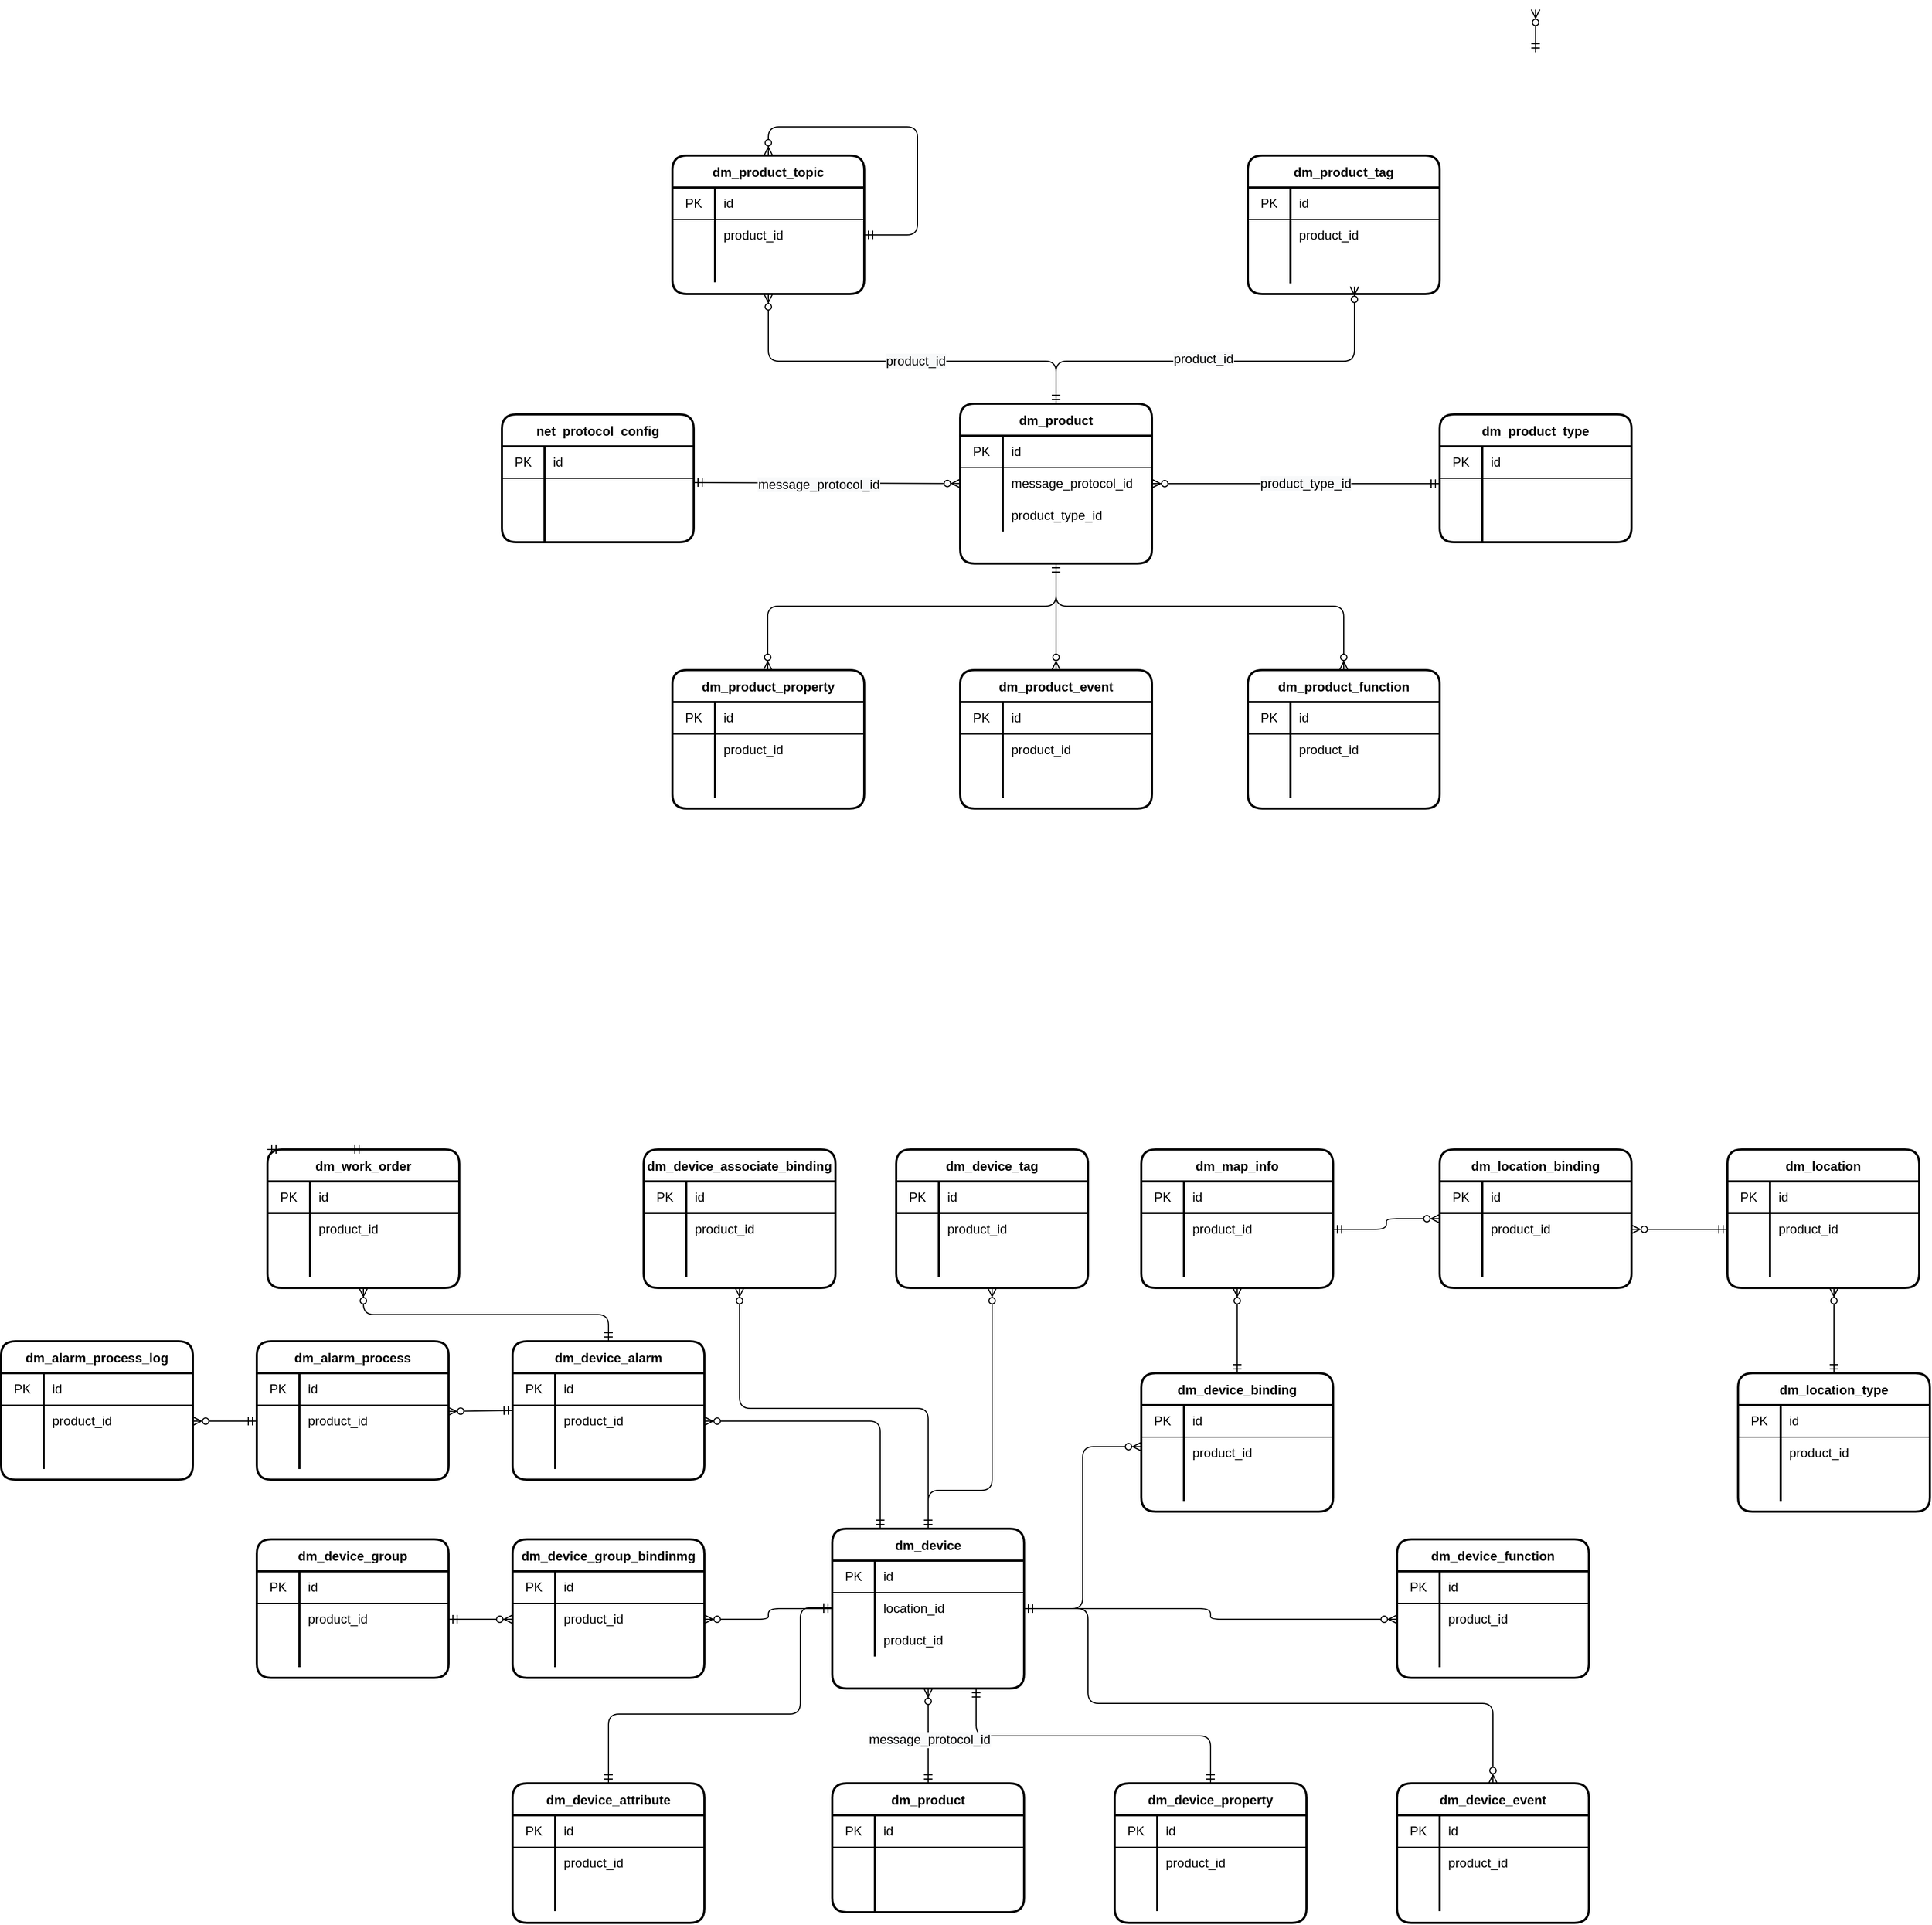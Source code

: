 <mxfile version="15.1.0" type="github">
  <diagram id="C5RBs43oDa-KdzZeNtuy" name="Page-1">
    <mxGraphModel dx="2836" dy="2095" grid="1" gridSize="10" guides="1" tooltips="1" connect="1" arrows="1" fold="1" page="1" pageScale="1" pageWidth="827" pageHeight="1169" math="0" shadow="0">
      <root>
        <mxCell id="WIyWlLk6GJQsqaUBKTNV-0" />
        <mxCell id="WIyWlLk6GJQsqaUBKTNV-1" parent="WIyWlLk6GJQsqaUBKTNV-0" />
        <mxCell id="Lexna0HP2OzRmOa_GclG-49" value="" style="edgeStyle=orthogonalEdgeStyle;fontSize=12;html=1;endArrow=ERzeroToMany;startArrow=ERmandOne;exitX=0.5;exitY=0;exitDx=0;exitDy=0;entryX=0.5;entryY=1;entryDx=0;entryDy=0;" parent="WIyWlLk6GJQsqaUBKTNV-1" source="W8QXVA8CNbChEi6hhE8u-10" target="W8QXVA8CNbChEi6hhE8u-79" edge="1">
          <mxGeometry width="100" height="100" relative="1" as="geometry">
            <mxPoint x="520.0" y="150" as="sourcePoint" />
            <mxPoint x="520.0" y="110.0" as="targetPoint" />
            <Array as="points">
              <mxPoint x="710" y="110" />
              <mxPoint x="440" y="110" />
            </Array>
          </mxGeometry>
        </mxCell>
        <mxCell id="W8QXVA8CNbChEi6hhE8u-122" value="&lt;span style=&quot;font-size: 12px ; text-align: left ; background-color: rgb(248 , 249 , 250)&quot;&gt;product_id&lt;/span&gt;" style="edgeLabel;html=1;align=center;verticalAlign=middle;resizable=0;points=[];" vertex="1" connectable="0" parent="Lexna0HP2OzRmOa_GclG-49">
          <mxGeometry x="-0.079" relative="1" as="geometry">
            <mxPoint as="offset" />
          </mxGeometry>
        </mxCell>
        <mxCell id="W8QXVA8CNbChEi6hhE8u-10" value="dm_product" style="shape=table;startSize=30;container=1;collapsible=0;childLayout=tableLayout;fixedRows=1;rowLines=0;fontStyle=1;align=center;pointerEvents=1;rounded=1;strokeWidth=2;" vertex="1" parent="WIyWlLk6GJQsqaUBKTNV-1">
          <mxGeometry x="620" y="150" width="180" height="150" as="geometry" />
        </mxCell>
        <mxCell id="W8QXVA8CNbChEi6hhE8u-11" value="" style="shape=partialRectangle;html=1;whiteSpace=wrap;collapsible=0;dropTarget=0;pointerEvents=1;fillColor=none;top=0;left=0;bottom=1;right=0;points=[[0,0.5],[1,0.5]];portConstraint=eastwest;" vertex="1" parent="W8QXVA8CNbChEi6hhE8u-10">
          <mxGeometry y="30" width="180" height="30" as="geometry" />
        </mxCell>
        <mxCell id="W8QXVA8CNbChEi6hhE8u-12" value="PK" style="shape=partialRectangle;html=1;whiteSpace=wrap;connectable=0;fillColor=none;top=0;left=0;bottom=0;right=0;overflow=hidden;pointerEvents=1;" vertex="1" parent="W8QXVA8CNbChEi6hhE8u-11">
          <mxGeometry width="40" height="30" as="geometry" />
        </mxCell>
        <mxCell id="W8QXVA8CNbChEi6hhE8u-13" value="id" style="shape=partialRectangle;html=1;whiteSpace=wrap;connectable=0;fillColor=none;top=0;left=0;bottom=0;right=0;align=left;spacingLeft=6;overflow=hidden;pointerEvents=1;strokeWidth=2;" vertex="1" parent="W8QXVA8CNbChEi6hhE8u-11">
          <mxGeometry x="40" width="140" height="30" as="geometry" />
        </mxCell>
        <mxCell id="W8QXVA8CNbChEi6hhE8u-14" value="" style="shape=partialRectangle;html=1;whiteSpace=wrap;collapsible=0;dropTarget=0;pointerEvents=1;fillColor=none;top=0;left=0;bottom=0;right=0;points=[[0,0.5],[1,0.5]];portConstraint=eastwest;" vertex="1" parent="W8QXVA8CNbChEi6hhE8u-10">
          <mxGeometry y="60" width="180" height="30" as="geometry" />
        </mxCell>
        <mxCell id="W8QXVA8CNbChEi6hhE8u-15" value="" style="shape=partialRectangle;html=1;whiteSpace=wrap;connectable=0;fillColor=none;top=0;left=0;bottom=0;right=0;overflow=hidden;pointerEvents=1;" vertex="1" parent="W8QXVA8CNbChEi6hhE8u-14">
          <mxGeometry width="40" height="30" as="geometry" />
        </mxCell>
        <mxCell id="W8QXVA8CNbChEi6hhE8u-16" value="message_protocol_id" style="shape=partialRectangle;html=1;whiteSpace=wrap;connectable=0;fillColor=none;top=0;left=0;bottom=0;right=0;align=left;spacingLeft=6;overflow=hidden;pointerEvents=1;strokeWidth=2;" vertex="1" parent="W8QXVA8CNbChEi6hhE8u-14">
          <mxGeometry x="40" width="140" height="30" as="geometry" />
        </mxCell>
        <mxCell id="W8QXVA8CNbChEi6hhE8u-17" value="" style="shape=partialRectangle;html=1;whiteSpace=wrap;collapsible=0;dropTarget=0;pointerEvents=1;fillColor=none;top=0;left=0;bottom=0;right=0;points=[[0,0.5],[1,0.5]];portConstraint=eastwest;" vertex="1" parent="W8QXVA8CNbChEi6hhE8u-10">
          <mxGeometry y="90" width="180" height="30" as="geometry" />
        </mxCell>
        <mxCell id="W8QXVA8CNbChEi6hhE8u-18" value="" style="shape=partialRectangle;html=1;whiteSpace=wrap;connectable=0;fillColor=none;top=0;left=0;bottom=0;right=0;overflow=hidden;pointerEvents=1;" vertex="1" parent="W8QXVA8CNbChEi6hhE8u-17">
          <mxGeometry width="40" height="30" as="geometry" />
        </mxCell>
        <mxCell id="W8QXVA8CNbChEi6hhE8u-19" value="product_type_id" style="shape=partialRectangle;html=1;whiteSpace=wrap;connectable=0;fillColor=none;top=0;left=0;bottom=0;right=0;align=left;spacingLeft=6;overflow=hidden;pointerEvents=1;" vertex="1" parent="W8QXVA8CNbChEi6hhE8u-17">
          <mxGeometry x="40" width="140" height="30" as="geometry" />
        </mxCell>
        <mxCell id="W8QXVA8CNbChEi6hhE8u-20" value="dm_product_event" style="shape=table;startSize=30;container=1;collapsible=0;childLayout=tableLayout;fixedRows=1;rowLines=0;fontStyle=1;align=center;pointerEvents=1;rounded=1;strokeWidth=2;flipV=0;" vertex="1" parent="WIyWlLk6GJQsqaUBKTNV-1">
          <mxGeometry x="620" y="400" width="180" height="130" as="geometry" />
        </mxCell>
        <mxCell id="W8QXVA8CNbChEi6hhE8u-21" value="" style="shape=partialRectangle;html=1;whiteSpace=wrap;collapsible=0;dropTarget=0;pointerEvents=1;fillColor=none;top=0;left=0;bottom=1;right=0;points=[[0,0.5],[1,0.5]];portConstraint=eastwest;" vertex="1" parent="W8QXVA8CNbChEi6hhE8u-20">
          <mxGeometry y="30" width="180" height="30" as="geometry" />
        </mxCell>
        <mxCell id="W8QXVA8CNbChEi6hhE8u-22" value="PK" style="shape=partialRectangle;html=1;whiteSpace=wrap;connectable=0;fillColor=none;top=0;left=0;bottom=0;right=0;overflow=hidden;pointerEvents=1;" vertex="1" parent="W8QXVA8CNbChEi6hhE8u-21">
          <mxGeometry width="40" height="30" as="geometry" />
        </mxCell>
        <mxCell id="W8QXVA8CNbChEi6hhE8u-23" value="id" style="shape=partialRectangle;html=1;whiteSpace=wrap;connectable=0;fillColor=none;top=0;left=0;bottom=0;right=0;align=left;spacingLeft=6;overflow=hidden;pointerEvents=1;strokeWidth=2;" vertex="1" parent="W8QXVA8CNbChEi6hhE8u-21">
          <mxGeometry x="40" width="140" height="30" as="geometry" />
        </mxCell>
        <mxCell id="W8QXVA8CNbChEi6hhE8u-24" value="" style="shape=partialRectangle;html=1;whiteSpace=wrap;collapsible=0;dropTarget=0;pointerEvents=1;fillColor=none;top=0;left=0;bottom=0;right=0;points=[[0,0.5],[1,0.5]];portConstraint=eastwest;" vertex="1" parent="W8QXVA8CNbChEi6hhE8u-20">
          <mxGeometry y="60" width="180" height="30" as="geometry" />
        </mxCell>
        <mxCell id="W8QXVA8CNbChEi6hhE8u-25" value="" style="shape=partialRectangle;html=1;whiteSpace=wrap;connectable=0;fillColor=none;top=0;left=0;bottom=0;right=0;overflow=hidden;pointerEvents=1;" vertex="1" parent="W8QXVA8CNbChEi6hhE8u-24">
          <mxGeometry width="40" height="30" as="geometry" />
        </mxCell>
        <mxCell id="W8QXVA8CNbChEi6hhE8u-26" value="product_id" style="shape=partialRectangle;html=1;whiteSpace=wrap;connectable=0;fillColor=none;top=0;left=0;bottom=0;right=0;align=left;spacingLeft=6;overflow=hidden;pointerEvents=1;strokeWidth=2;" vertex="1" parent="W8QXVA8CNbChEi6hhE8u-24">
          <mxGeometry x="40" width="140" height="30" as="geometry" />
        </mxCell>
        <mxCell id="W8QXVA8CNbChEi6hhE8u-27" value="" style="shape=partialRectangle;html=1;whiteSpace=wrap;collapsible=0;dropTarget=0;pointerEvents=1;fillColor=none;top=0;left=0;bottom=0;right=0;points=[[0,0.5],[1,0.5]];portConstraint=eastwest;" vertex="1" parent="W8QXVA8CNbChEi6hhE8u-20">
          <mxGeometry y="90" width="180" height="30" as="geometry" />
        </mxCell>
        <mxCell id="W8QXVA8CNbChEi6hhE8u-28" value="" style="shape=partialRectangle;html=1;whiteSpace=wrap;connectable=0;fillColor=none;top=0;left=0;bottom=0;right=0;overflow=hidden;pointerEvents=1;" vertex="1" parent="W8QXVA8CNbChEi6hhE8u-27">
          <mxGeometry width="40" height="30" as="geometry" />
        </mxCell>
        <mxCell id="W8QXVA8CNbChEi6hhE8u-29" value="" style="shape=partialRectangle;html=1;whiteSpace=wrap;connectable=0;fillColor=none;top=0;left=0;bottom=0;right=0;align=left;spacingLeft=6;overflow=hidden;pointerEvents=1;" vertex="1" parent="W8QXVA8CNbChEi6hhE8u-27">
          <mxGeometry x="40" width="140" height="30" as="geometry" />
        </mxCell>
        <mxCell id="W8QXVA8CNbChEi6hhE8u-30" value="dm_product_property" style="shape=table;startSize=30;container=1;collapsible=0;childLayout=tableLayout;fixedRows=1;rowLines=0;fontStyle=1;align=center;pointerEvents=1;rounded=1;strokeWidth=2;flipV=0;" vertex="1" parent="WIyWlLk6GJQsqaUBKTNV-1">
          <mxGeometry x="350" y="400" width="180" height="130" as="geometry" />
        </mxCell>
        <mxCell id="W8QXVA8CNbChEi6hhE8u-31" value="" style="shape=partialRectangle;html=1;whiteSpace=wrap;collapsible=0;dropTarget=0;pointerEvents=1;fillColor=none;top=0;left=0;bottom=1;right=0;points=[[0,0.5],[1,0.5]];portConstraint=eastwest;" vertex="1" parent="W8QXVA8CNbChEi6hhE8u-30">
          <mxGeometry y="30" width="180" height="30" as="geometry" />
        </mxCell>
        <mxCell id="W8QXVA8CNbChEi6hhE8u-32" value="PK" style="shape=partialRectangle;html=1;whiteSpace=wrap;connectable=0;fillColor=none;top=0;left=0;bottom=0;right=0;overflow=hidden;pointerEvents=1;" vertex="1" parent="W8QXVA8CNbChEi6hhE8u-31">
          <mxGeometry width="40" height="30" as="geometry" />
        </mxCell>
        <mxCell id="W8QXVA8CNbChEi6hhE8u-33" value="id" style="shape=partialRectangle;html=1;whiteSpace=wrap;connectable=0;fillColor=none;top=0;left=0;bottom=0;right=0;align=left;spacingLeft=6;overflow=hidden;pointerEvents=1;strokeWidth=2;" vertex="1" parent="W8QXVA8CNbChEi6hhE8u-31">
          <mxGeometry x="40" width="140" height="30" as="geometry" />
        </mxCell>
        <mxCell id="W8QXVA8CNbChEi6hhE8u-34" value="" style="shape=partialRectangle;html=1;whiteSpace=wrap;collapsible=0;dropTarget=0;pointerEvents=1;fillColor=none;top=0;left=0;bottom=0;right=0;points=[[0,0.5],[1,0.5]];portConstraint=eastwest;" vertex="1" parent="W8QXVA8CNbChEi6hhE8u-30">
          <mxGeometry y="60" width="180" height="30" as="geometry" />
        </mxCell>
        <mxCell id="W8QXVA8CNbChEi6hhE8u-35" value="" style="shape=partialRectangle;html=1;whiteSpace=wrap;connectable=0;fillColor=none;top=0;left=0;bottom=0;right=0;overflow=hidden;pointerEvents=1;" vertex="1" parent="W8QXVA8CNbChEi6hhE8u-34">
          <mxGeometry width="40" height="30" as="geometry" />
        </mxCell>
        <mxCell id="W8QXVA8CNbChEi6hhE8u-36" value="product_id" style="shape=partialRectangle;html=1;whiteSpace=wrap;connectable=0;fillColor=none;top=0;left=0;bottom=0;right=0;align=left;spacingLeft=6;overflow=hidden;pointerEvents=1;strokeWidth=2;" vertex="1" parent="W8QXVA8CNbChEi6hhE8u-34">
          <mxGeometry x="40" width="140" height="30" as="geometry" />
        </mxCell>
        <mxCell id="W8QXVA8CNbChEi6hhE8u-37" value="" style="shape=partialRectangle;html=1;whiteSpace=wrap;collapsible=0;dropTarget=0;pointerEvents=1;fillColor=none;top=0;left=0;bottom=0;right=0;points=[[0,0.5],[1,0.5]];portConstraint=eastwest;" vertex="1" parent="W8QXVA8CNbChEi6hhE8u-30">
          <mxGeometry y="90" width="180" height="30" as="geometry" />
        </mxCell>
        <mxCell id="W8QXVA8CNbChEi6hhE8u-38" value="" style="shape=partialRectangle;html=1;whiteSpace=wrap;connectable=0;fillColor=none;top=0;left=0;bottom=0;right=0;overflow=hidden;pointerEvents=1;" vertex="1" parent="W8QXVA8CNbChEi6hhE8u-37">
          <mxGeometry width="40" height="30" as="geometry" />
        </mxCell>
        <mxCell id="W8QXVA8CNbChEi6hhE8u-39" value="" style="shape=partialRectangle;html=1;whiteSpace=wrap;connectable=0;fillColor=none;top=0;left=0;bottom=0;right=0;align=left;spacingLeft=6;overflow=hidden;pointerEvents=1;" vertex="1" parent="W8QXVA8CNbChEi6hhE8u-37">
          <mxGeometry x="40" width="140" height="30" as="geometry" />
        </mxCell>
        <mxCell id="W8QXVA8CNbChEi6hhE8u-40" value="dm_product_function" style="shape=table;startSize=30;container=1;collapsible=0;childLayout=tableLayout;fixedRows=1;rowLines=0;fontStyle=1;align=center;pointerEvents=1;rounded=1;strokeWidth=2;flipV=0;" vertex="1" parent="WIyWlLk6GJQsqaUBKTNV-1">
          <mxGeometry x="890" y="400" width="180" height="130" as="geometry" />
        </mxCell>
        <mxCell id="W8QXVA8CNbChEi6hhE8u-41" value="" style="shape=partialRectangle;html=1;whiteSpace=wrap;collapsible=0;dropTarget=0;pointerEvents=1;fillColor=none;top=0;left=0;bottom=1;right=0;points=[[0,0.5],[1,0.5]];portConstraint=eastwest;" vertex="1" parent="W8QXVA8CNbChEi6hhE8u-40">
          <mxGeometry y="30" width="180" height="30" as="geometry" />
        </mxCell>
        <mxCell id="W8QXVA8CNbChEi6hhE8u-42" value="PK" style="shape=partialRectangle;html=1;whiteSpace=wrap;connectable=0;fillColor=none;top=0;left=0;bottom=0;right=0;overflow=hidden;pointerEvents=1;" vertex="1" parent="W8QXVA8CNbChEi6hhE8u-41">
          <mxGeometry width="40" height="30" as="geometry" />
        </mxCell>
        <mxCell id="W8QXVA8CNbChEi6hhE8u-43" value="id" style="shape=partialRectangle;html=1;whiteSpace=wrap;connectable=0;fillColor=none;top=0;left=0;bottom=0;right=0;align=left;spacingLeft=6;overflow=hidden;pointerEvents=1;strokeWidth=2;" vertex="1" parent="W8QXVA8CNbChEi6hhE8u-41">
          <mxGeometry x="40" width="140" height="30" as="geometry" />
        </mxCell>
        <mxCell id="W8QXVA8CNbChEi6hhE8u-44" value="" style="shape=partialRectangle;html=1;whiteSpace=wrap;collapsible=0;dropTarget=0;pointerEvents=1;fillColor=none;top=0;left=0;bottom=0;right=0;points=[[0,0.5],[1,0.5]];portConstraint=eastwest;" vertex="1" parent="W8QXVA8CNbChEi6hhE8u-40">
          <mxGeometry y="60" width="180" height="30" as="geometry" />
        </mxCell>
        <mxCell id="W8QXVA8CNbChEi6hhE8u-45" value="" style="shape=partialRectangle;html=1;whiteSpace=wrap;connectable=0;fillColor=none;top=0;left=0;bottom=0;right=0;overflow=hidden;pointerEvents=1;" vertex="1" parent="W8QXVA8CNbChEi6hhE8u-44">
          <mxGeometry width="40" height="30" as="geometry" />
        </mxCell>
        <mxCell id="W8QXVA8CNbChEi6hhE8u-46" value="product_id" style="shape=partialRectangle;html=1;whiteSpace=wrap;connectable=0;fillColor=none;top=0;left=0;bottom=0;right=0;align=left;spacingLeft=6;overflow=hidden;pointerEvents=1;strokeWidth=2;" vertex="1" parent="W8QXVA8CNbChEi6hhE8u-44">
          <mxGeometry x="40" width="140" height="30" as="geometry" />
        </mxCell>
        <mxCell id="W8QXVA8CNbChEi6hhE8u-47" value="" style="shape=partialRectangle;html=1;whiteSpace=wrap;collapsible=0;dropTarget=0;pointerEvents=1;fillColor=none;top=0;left=0;bottom=0;right=0;points=[[0,0.5],[1,0.5]];portConstraint=eastwest;" vertex="1" parent="W8QXVA8CNbChEi6hhE8u-40">
          <mxGeometry y="90" width="180" height="30" as="geometry" />
        </mxCell>
        <mxCell id="W8QXVA8CNbChEi6hhE8u-48" value="" style="shape=partialRectangle;html=1;whiteSpace=wrap;connectable=0;fillColor=none;top=0;left=0;bottom=0;right=0;overflow=hidden;pointerEvents=1;" vertex="1" parent="W8QXVA8CNbChEi6hhE8u-47">
          <mxGeometry width="40" height="30" as="geometry" />
        </mxCell>
        <mxCell id="W8QXVA8CNbChEi6hhE8u-49" value="" style="shape=partialRectangle;html=1;whiteSpace=wrap;connectable=0;fillColor=none;top=0;left=0;bottom=0;right=0;align=left;spacingLeft=6;overflow=hidden;pointerEvents=1;" vertex="1" parent="W8QXVA8CNbChEi6hhE8u-47">
          <mxGeometry x="40" width="140" height="30" as="geometry" />
        </mxCell>
        <mxCell id="W8QXVA8CNbChEi6hhE8u-69" value="dm_product_type" style="shape=table;startSize=30;container=1;collapsible=0;childLayout=tableLayout;fixedRows=1;rowLines=0;fontStyle=1;align=center;pointerEvents=1;rounded=1;strokeWidth=2;" vertex="1" parent="WIyWlLk6GJQsqaUBKTNV-1">
          <mxGeometry x="1070" y="160" width="180" height="120" as="geometry" />
        </mxCell>
        <mxCell id="W8QXVA8CNbChEi6hhE8u-70" value="" style="shape=partialRectangle;html=1;whiteSpace=wrap;collapsible=0;dropTarget=0;pointerEvents=1;fillColor=none;top=0;left=0;bottom=1;right=0;points=[[0,0.5],[1,0.5]];portConstraint=eastwest;" vertex="1" parent="W8QXVA8CNbChEi6hhE8u-69">
          <mxGeometry y="30" width="180" height="30" as="geometry" />
        </mxCell>
        <mxCell id="W8QXVA8CNbChEi6hhE8u-71" value="PK" style="shape=partialRectangle;html=1;whiteSpace=wrap;connectable=0;fillColor=none;top=0;left=0;bottom=0;right=0;overflow=hidden;pointerEvents=1;" vertex="1" parent="W8QXVA8CNbChEi6hhE8u-70">
          <mxGeometry width="40" height="30" as="geometry" />
        </mxCell>
        <mxCell id="W8QXVA8CNbChEi6hhE8u-72" value="id" style="shape=partialRectangle;html=1;whiteSpace=wrap;connectable=0;fillColor=none;top=0;left=0;bottom=0;right=0;align=left;spacingLeft=6;overflow=hidden;pointerEvents=1;strokeWidth=2;" vertex="1" parent="W8QXVA8CNbChEi6hhE8u-70">
          <mxGeometry x="40" width="140" height="30" as="geometry" />
        </mxCell>
        <mxCell id="W8QXVA8CNbChEi6hhE8u-73" value="" style="shape=partialRectangle;html=1;whiteSpace=wrap;collapsible=0;dropTarget=0;pointerEvents=1;fillColor=none;top=0;left=0;bottom=0;right=0;points=[[0,0.5],[1,0.5]];portConstraint=eastwest;" vertex="1" parent="W8QXVA8CNbChEi6hhE8u-69">
          <mxGeometry y="60" width="180" height="30" as="geometry" />
        </mxCell>
        <mxCell id="W8QXVA8CNbChEi6hhE8u-74" value="" style="shape=partialRectangle;html=1;whiteSpace=wrap;connectable=0;fillColor=none;top=0;left=0;bottom=0;right=0;overflow=hidden;pointerEvents=1;" vertex="1" parent="W8QXVA8CNbChEi6hhE8u-73">
          <mxGeometry width="40" height="30" as="geometry" />
        </mxCell>
        <mxCell id="W8QXVA8CNbChEi6hhE8u-75" value="" style="shape=partialRectangle;html=1;whiteSpace=wrap;connectable=0;fillColor=none;top=0;left=0;bottom=0;right=0;align=left;spacingLeft=6;overflow=hidden;pointerEvents=1;strokeWidth=2;" vertex="1" parent="W8QXVA8CNbChEi6hhE8u-73">
          <mxGeometry x="40" width="140" height="30" as="geometry" />
        </mxCell>
        <mxCell id="W8QXVA8CNbChEi6hhE8u-76" value="" style="shape=partialRectangle;html=1;whiteSpace=wrap;collapsible=0;dropTarget=0;pointerEvents=1;fillColor=none;top=0;left=0;bottom=0;right=0;points=[[0,0.5],[1,0.5]];portConstraint=eastwest;" vertex="1" parent="W8QXVA8CNbChEi6hhE8u-69">
          <mxGeometry y="90" width="180" height="30" as="geometry" />
        </mxCell>
        <mxCell id="W8QXVA8CNbChEi6hhE8u-77" value="" style="shape=partialRectangle;html=1;whiteSpace=wrap;connectable=0;fillColor=none;top=0;left=0;bottom=0;right=0;overflow=hidden;pointerEvents=1;" vertex="1" parent="W8QXVA8CNbChEi6hhE8u-76">
          <mxGeometry width="40" height="30" as="geometry" />
        </mxCell>
        <mxCell id="W8QXVA8CNbChEi6hhE8u-78" value="" style="shape=partialRectangle;html=1;whiteSpace=wrap;connectable=0;fillColor=none;top=0;left=0;bottom=0;right=0;align=left;spacingLeft=6;overflow=hidden;pointerEvents=1;" vertex="1" parent="W8QXVA8CNbChEi6hhE8u-76">
          <mxGeometry x="40" width="140" height="30" as="geometry" />
        </mxCell>
        <mxCell id="W8QXVA8CNbChEi6hhE8u-79" value="dm_product_topic" style="shape=table;startSize=30;container=1;collapsible=0;childLayout=tableLayout;fixedRows=1;rowLines=0;fontStyle=1;align=center;pointerEvents=1;rounded=1;strokeWidth=2;" vertex="1" parent="WIyWlLk6GJQsqaUBKTNV-1">
          <mxGeometry x="350" y="-83" width="180" height="130" as="geometry" />
        </mxCell>
        <mxCell id="W8QXVA8CNbChEi6hhE8u-80" value="" style="shape=partialRectangle;html=1;whiteSpace=wrap;collapsible=0;dropTarget=0;pointerEvents=1;fillColor=none;top=0;left=0;bottom=1;right=0;points=[[0,0.5],[1,0.5]];portConstraint=eastwest;" vertex="1" parent="W8QXVA8CNbChEi6hhE8u-79">
          <mxGeometry y="30" width="180" height="30" as="geometry" />
        </mxCell>
        <mxCell id="W8QXVA8CNbChEi6hhE8u-81" value="PK" style="shape=partialRectangle;html=1;whiteSpace=wrap;connectable=0;fillColor=none;top=0;left=0;bottom=0;right=0;overflow=hidden;pointerEvents=1;" vertex="1" parent="W8QXVA8CNbChEi6hhE8u-80">
          <mxGeometry width="40" height="30" as="geometry" />
        </mxCell>
        <mxCell id="W8QXVA8CNbChEi6hhE8u-82" value="id" style="shape=partialRectangle;html=1;whiteSpace=wrap;connectable=0;fillColor=none;top=0;left=0;bottom=0;right=0;align=left;spacingLeft=6;overflow=hidden;pointerEvents=1;strokeWidth=2;" vertex="1" parent="W8QXVA8CNbChEi6hhE8u-80">
          <mxGeometry x="40" width="140" height="30" as="geometry" />
        </mxCell>
        <mxCell id="W8QXVA8CNbChEi6hhE8u-83" value="" style="shape=partialRectangle;html=1;whiteSpace=wrap;collapsible=0;dropTarget=0;pointerEvents=1;fillColor=none;top=0;left=0;bottom=0;right=0;points=[[0,0.5],[1,0.5]];portConstraint=eastwest;" vertex="1" parent="W8QXVA8CNbChEi6hhE8u-79">
          <mxGeometry y="60" width="180" height="29" as="geometry" />
        </mxCell>
        <mxCell id="W8QXVA8CNbChEi6hhE8u-84" value="" style="shape=partialRectangle;html=1;whiteSpace=wrap;connectable=0;fillColor=none;top=0;left=0;bottom=0;right=0;overflow=hidden;pointerEvents=1;" vertex="1" parent="W8QXVA8CNbChEi6hhE8u-83">
          <mxGeometry width="40" height="29" as="geometry" />
        </mxCell>
        <mxCell id="W8QXVA8CNbChEi6hhE8u-85" value="product_id" style="shape=partialRectangle;html=1;whiteSpace=wrap;connectable=0;fillColor=none;top=0;left=0;bottom=0;right=0;align=left;spacingLeft=6;overflow=hidden;pointerEvents=1;strokeWidth=2;" vertex="1" parent="W8QXVA8CNbChEi6hhE8u-83">
          <mxGeometry x="40" width="140" height="29" as="geometry" />
        </mxCell>
        <mxCell id="W8QXVA8CNbChEi6hhE8u-86" value="" style="shape=partialRectangle;html=1;whiteSpace=wrap;collapsible=0;dropTarget=0;pointerEvents=1;fillColor=none;top=0;left=0;bottom=0;right=0;points=[[0,0.5],[1,0.5]];portConstraint=eastwest;" vertex="1" parent="W8QXVA8CNbChEi6hhE8u-79">
          <mxGeometry y="89" width="180" height="30" as="geometry" />
        </mxCell>
        <mxCell id="W8QXVA8CNbChEi6hhE8u-87" value="" style="shape=partialRectangle;html=1;whiteSpace=wrap;connectable=0;fillColor=none;top=0;left=0;bottom=0;right=0;overflow=hidden;pointerEvents=1;" vertex="1" parent="W8QXVA8CNbChEi6hhE8u-86">
          <mxGeometry width="40" height="30" as="geometry" />
        </mxCell>
        <mxCell id="W8QXVA8CNbChEi6hhE8u-88" value="" style="shape=partialRectangle;html=1;whiteSpace=wrap;connectable=0;fillColor=none;top=0;left=0;bottom=0;right=0;align=left;spacingLeft=6;overflow=hidden;pointerEvents=1;" vertex="1" parent="W8QXVA8CNbChEi6hhE8u-86">
          <mxGeometry x="40" width="140" height="30" as="geometry" />
        </mxCell>
        <mxCell id="W8QXVA8CNbChEi6hhE8u-100" value="" style="edgeStyle=orthogonalEdgeStyle;fontSize=12;html=1;endArrow=ERzeroToMany;startArrow=ERmandOne;exitX=1;exitY=0.5;exitDx=0;exitDy=0;entryX=0.5;entryY=0;entryDx=0;entryDy=0;" edge="1" parent="W8QXVA8CNbChEi6hhE8u-79" source="W8QXVA8CNbChEi6hhE8u-83" target="W8QXVA8CNbChEi6hhE8u-79">
          <mxGeometry width="100" height="100" relative="1" as="geometry">
            <mxPoint x="230.0" y="73" as="sourcePoint" />
            <mxPoint x="230.0" y="33.0" as="targetPoint" />
            <Array as="points">
              <mxPoint x="230" y="74" />
              <mxPoint x="230" y="-27" />
              <mxPoint x="90" y="-27" />
            </Array>
          </mxGeometry>
        </mxCell>
        <mxCell id="W8QXVA8CNbChEi6hhE8u-89" value="dm_product_tag" style="shape=table;startSize=30;container=1;collapsible=0;childLayout=tableLayout;fixedRows=1;rowLines=0;fontStyle=1;align=center;pointerEvents=1;rounded=1;strokeWidth=2;" vertex="1" parent="WIyWlLk6GJQsqaUBKTNV-1">
          <mxGeometry x="890" y="-83" width="180" height="130" as="geometry" />
        </mxCell>
        <mxCell id="W8QXVA8CNbChEi6hhE8u-90" value="" style="shape=partialRectangle;html=1;whiteSpace=wrap;collapsible=0;dropTarget=0;pointerEvents=1;fillColor=none;top=0;left=0;bottom=1;right=0;points=[[0,0.5],[1,0.5]];portConstraint=eastwest;" vertex="1" parent="W8QXVA8CNbChEi6hhE8u-89">
          <mxGeometry y="30" width="180" height="30" as="geometry" />
        </mxCell>
        <mxCell id="W8QXVA8CNbChEi6hhE8u-91" value="PK" style="shape=partialRectangle;html=1;whiteSpace=wrap;connectable=0;fillColor=none;top=0;left=0;bottom=0;right=0;overflow=hidden;pointerEvents=1;" vertex="1" parent="W8QXVA8CNbChEi6hhE8u-90">
          <mxGeometry width="40" height="30" as="geometry" />
        </mxCell>
        <mxCell id="W8QXVA8CNbChEi6hhE8u-92" value="id" style="shape=partialRectangle;html=1;whiteSpace=wrap;connectable=0;fillColor=none;top=0;left=0;bottom=0;right=0;align=left;spacingLeft=6;overflow=hidden;pointerEvents=1;strokeWidth=2;" vertex="1" parent="W8QXVA8CNbChEi6hhE8u-90">
          <mxGeometry x="40" width="140" height="30" as="geometry" />
        </mxCell>
        <mxCell id="W8QXVA8CNbChEi6hhE8u-93" value="" style="shape=partialRectangle;html=1;whiteSpace=wrap;collapsible=0;dropTarget=0;pointerEvents=1;fillColor=none;top=0;left=0;bottom=0;right=0;points=[[0,0.5],[1,0.5]];portConstraint=eastwest;" vertex="1" parent="W8QXVA8CNbChEi6hhE8u-89">
          <mxGeometry y="60" width="180" height="30" as="geometry" />
        </mxCell>
        <mxCell id="W8QXVA8CNbChEi6hhE8u-94" value="" style="shape=partialRectangle;html=1;whiteSpace=wrap;connectable=0;fillColor=none;top=0;left=0;bottom=0;right=0;overflow=hidden;pointerEvents=1;" vertex="1" parent="W8QXVA8CNbChEi6hhE8u-93">
          <mxGeometry width="40" height="30" as="geometry" />
        </mxCell>
        <mxCell id="W8QXVA8CNbChEi6hhE8u-95" value="product_id" style="shape=partialRectangle;html=1;whiteSpace=wrap;connectable=0;fillColor=none;top=0;left=0;bottom=0;right=0;align=left;spacingLeft=6;overflow=hidden;pointerEvents=1;strokeWidth=2;" vertex="1" parent="W8QXVA8CNbChEi6hhE8u-93">
          <mxGeometry x="40" width="140" height="30" as="geometry" />
        </mxCell>
        <mxCell id="W8QXVA8CNbChEi6hhE8u-96" value="" style="shape=partialRectangle;html=1;whiteSpace=wrap;collapsible=0;dropTarget=0;pointerEvents=1;fillColor=none;top=0;left=0;bottom=0;right=0;points=[[0,0.5],[1,0.5]];portConstraint=eastwest;" vertex="1" parent="W8QXVA8CNbChEi6hhE8u-89">
          <mxGeometry y="90" width="180" height="30" as="geometry" />
        </mxCell>
        <mxCell id="W8QXVA8CNbChEi6hhE8u-97" value="" style="shape=partialRectangle;html=1;whiteSpace=wrap;connectable=0;fillColor=none;top=0;left=0;bottom=0;right=0;overflow=hidden;pointerEvents=1;" vertex="1" parent="W8QXVA8CNbChEi6hhE8u-96">
          <mxGeometry width="40" height="30" as="geometry" />
        </mxCell>
        <mxCell id="W8QXVA8CNbChEi6hhE8u-98" value="" style="shape=partialRectangle;html=1;whiteSpace=wrap;connectable=0;fillColor=none;top=0;left=0;bottom=0;right=0;align=left;spacingLeft=6;overflow=hidden;pointerEvents=1;" vertex="1" parent="W8QXVA8CNbChEi6hhE8u-96">
          <mxGeometry x="40" width="140" height="30" as="geometry" />
        </mxCell>
        <mxCell id="W8QXVA8CNbChEi6hhE8u-99" value="" style="edgeStyle=orthogonalEdgeStyle;fontSize=12;html=1;endArrow=ERzeroToMany;startArrow=ERmandOne;exitX=0.5;exitY=0;exitDx=0;exitDy=0;entryX=0.5;entryY=1;entryDx=0;entryDy=0;" edge="1" parent="WIyWlLk6GJQsqaUBKTNV-1">
          <mxGeometry width="100" height="100" relative="1" as="geometry">
            <mxPoint x="1160.0" y="-180" as="sourcePoint" />
            <mxPoint x="1160.0" y="-220.0" as="targetPoint" />
            <Array as="points">
              <mxPoint x="1160" y="-210" />
              <mxPoint x="1160" y="-210" />
            </Array>
          </mxGeometry>
        </mxCell>
        <mxCell id="W8QXVA8CNbChEi6hhE8u-101" value="" style="edgeStyle=orthogonalEdgeStyle;fontSize=12;html=1;endArrow=ERzeroToMany;startArrow=ERmandOne;exitX=0.5;exitY=1;exitDx=0;exitDy=0;entryX=0.5;entryY=1;entryDx=0;entryDy=0;" edge="1" parent="WIyWlLk6GJQsqaUBKTNV-1" source="W8QXVA8CNbChEi6hhE8u-10">
          <mxGeometry width="100" height="100" relative="1" as="geometry">
            <mxPoint x="439.41" y="360.0" as="sourcePoint" />
            <mxPoint x="439.41" y="400" as="targetPoint" />
            <Array as="points">
              <mxPoint x="710" y="340" />
              <mxPoint x="439" y="340" />
            </Array>
          </mxGeometry>
        </mxCell>
        <mxCell id="W8QXVA8CNbChEi6hhE8u-102" value="" style="edgeStyle=orthogonalEdgeStyle;fontSize=12;html=1;endArrow=ERzeroToMany;startArrow=ERmandOne;" edge="1" parent="WIyWlLk6GJQsqaUBKTNV-1">
          <mxGeometry width="100" height="100" relative="1" as="geometry">
            <mxPoint x="710" y="150" as="sourcePoint" />
            <mxPoint x="990" y="40" as="targetPoint" />
            <Array as="points">
              <mxPoint x="710" y="110" />
              <mxPoint x="990" y="110" />
            </Array>
          </mxGeometry>
        </mxCell>
        <mxCell id="W8QXVA8CNbChEi6hhE8u-123" value="&lt;span style=&quot;font-size: 12px ; text-align: left ; background-color: rgb(248 , 249 , 250)&quot;&gt;product_id&lt;/span&gt;" style="edgeLabel;html=1;align=center;verticalAlign=middle;resizable=0;points=[];" vertex="1" connectable="0" parent="W8QXVA8CNbChEi6hhE8u-102">
          <mxGeometry x="-0.087" y="1" relative="1" as="geometry">
            <mxPoint y="-1" as="offset" />
          </mxGeometry>
        </mxCell>
        <mxCell id="W8QXVA8CNbChEi6hhE8u-103" value="" style="edgeStyle=orthogonalEdgeStyle;fontSize=12;html=1;endArrow=ERmandOne;startArrow=ERzeroToMany;exitX=1;exitY=0.5;exitDx=0;exitDy=0;startFill=1;endFill=0;" edge="1" parent="WIyWlLk6GJQsqaUBKTNV-1" source="W8QXVA8CNbChEi6hhE8u-14">
          <mxGeometry width="100" height="100" relative="1" as="geometry">
            <mxPoint x="709.41" y="150" as="sourcePoint" />
            <mxPoint x="1070" y="225" as="targetPoint" />
            <Array as="points">
              <mxPoint x="1070" y="225" />
            </Array>
          </mxGeometry>
        </mxCell>
        <mxCell id="W8QXVA8CNbChEi6hhE8u-121" value="&lt;span style=&quot;font-size: 12px ; text-align: left ; background-color: rgb(248 , 249 , 250)&quot;&gt;product_type_id&lt;/span&gt;" style="edgeLabel;html=1;align=center;verticalAlign=middle;resizable=0;points=[];" vertex="1" connectable="0" parent="W8QXVA8CNbChEi6hhE8u-103">
          <mxGeometry x="0.062" relative="1" as="geometry">
            <mxPoint as="offset" />
          </mxGeometry>
        </mxCell>
        <mxCell id="W8QXVA8CNbChEi6hhE8u-105" value="net_protocol_config" style="shape=table;startSize=30;container=1;collapsible=0;childLayout=tableLayout;fixedRows=1;rowLines=0;fontStyle=1;align=center;pointerEvents=1;rounded=1;strokeWidth=2;flipV=0;" vertex="1" parent="WIyWlLk6GJQsqaUBKTNV-1">
          <mxGeometry x="190" y="160" width="180" height="120" as="geometry" />
        </mxCell>
        <mxCell id="W8QXVA8CNbChEi6hhE8u-106" value="" style="shape=partialRectangle;html=1;whiteSpace=wrap;collapsible=0;dropTarget=0;pointerEvents=1;fillColor=none;top=0;left=0;bottom=1;right=0;points=[[0,0.5],[1,0.5]];portConstraint=eastwest;" vertex="1" parent="W8QXVA8CNbChEi6hhE8u-105">
          <mxGeometry y="30" width="180" height="30" as="geometry" />
        </mxCell>
        <mxCell id="W8QXVA8CNbChEi6hhE8u-107" value="PK" style="shape=partialRectangle;html=1;whiteSpace=wrap;connectable=0;fillColor=none;top=0;left=0;bottom=0;right=0;overflow=hidden;pointerEvents=1;" vertex="1" parent="W8QXVA8CNbChEi6hhE8u-106">
          <mxGeometry width="40" height="30" as="geometry" />
        </mxCell>
        <mxCell id="W8QXVA8CNbChEi6hhE8u-108" value="id" style="shape=partialRectangle;html=1;whiteSpace=wrap;connectable=0;fillColor=none;top=0;left=0;bottom=0;right=0;align=left;spacingLeft=6;overflow=hidden;pointerEvents=1;strokeWidth=2;" vertex="1" parent="W8QXVA8CNbChEi6hhE8u-106">
          <mxGeometry x="40" width="140" height="30" as="geometry" />
        </mxCell>
        <mxCell id="W8QXVA8CNbChEi6hhE8u-109" value="" style="shape=partialRectangle;html=1;whiteSpace=wrap;collapsible=0;dropTarget=0;pointerEvents=1;fillColor=none;top=0;left=0;bottom=0;right=0;points=[[0,0.5],[1,0.5]];portConstraint=eastwest;" vertex="1" parent="W8QXVA8CNbChEi6hhE8u-105">
          <mxGeometry y="60" width="180" height="30" as="geometry" />
        </mxCell>
        <mxCell id="W8QXVA8CNbChEi6hhE8u-110" value="" style="shape=partialRectangle;html=1;whiteSpace=wrap;connectable=0;fillColor=none;top=0;left=0;bottom=0;right=0;overflow=hidden;pointerEvents=1;" vertex="1" parent="W8QXVA8CNbChEi6hhE8u-109">
          <mxGeometry width="40" height="30" as="geometry" />
        </mxCell>
        <mxCell id="W8QXVA8CNbChEi6hhE8u-111" value="" style="shape=partialRectangle;html=1;whiteSpace=wrap;connectable=0;fillColor=none;top=0;left=0;bottom=0;right=0;align=left;spacingLeft=6;overflow=hidden;pointerEvents=1;strokeWidth=2;" vertex="1" parent="W8QXVA8CNbChEi6hhE8u-109">
          <mxGeometry x="40" width="140" height="30" as="geometry" />
        </mxCell>
        <mxCell id="W8QXVA8CNbChEi6hhE8u-112" value="" style="shape=partialRectangle;html=1;whiteSpace=wrap;collapsible=0;dropTarget=0;pointerEvents=1;fillColor=none;top=0;left=0;bottom=0;right=0;points=[[0,0.5],[1,0.5]];portConstraint=eastwest;" vertex="1" parent="W8QXVA8CNbChEi6hhE8u-105">
          <mxGeometry y="90" width="180" height="30" as="geometry" />
        </mxCell>
        <mxCell id="W8QXVA8CNbChEi6hhE8u-113" value="" style="shape=partialRectangle;html=1;whiteSpace=wrap;connectable=0;fillColor=none;top=0;left=0;bottom=0;right=0;overflow=hidden;pointerEvents=1;" vertex="1" parent="W8QXVA8CNbChEi6hhE8u-112">
          <mxGeometry width="40" height="30" as="geometry" />
        </mxCell>
        <mxCell id="W8QXVA8CNbChEi6hhE8u-114" value="" style="shape=partialRectangle;html=1;whiteSpace=wrap;connectable=0;fillColor=none;top=0;left=0;bottom=0;right=0;align=left;spacingLeft=6;overflow=hidden;pointerEvents=1;" vertex="1" parent="W8QXVA8CNbChEi6hhE8u-112">
          <mxGeometry x="40" width="140" height="30" as="geometry" />
        </mxCell>
        <mxCell id="W8QXVA8CNbChEi6hhE8u-115" value="" style="edgeStyle=orthogonalEdgeStyle;fontSize=12;html=1;endArrow=ERmandOne;startArrow=ERzeroToMany;exitX=1;exitY=0.5;exitDx=0;exitDy=0;startFill=1;endFill=0;" edge="1" parent="WIyWlLk6GJQsqaUBKTNV-1">
          <mxGeometry width="100" height="100" relative="1" as="geometry">
            <mxPoint x="620.0" y="224.88" as="sourcePoint" />
            <mxPoint x="370" y="224" as="targetPoint" />
            <Array as="points">
              <mxPoint x="608.64" y="224.41" />
              <mxPoint x="608.64" y="224.41" />
            </Array>
          </mxGeometry>
        </mxCell>
        <mxCell id="W8QXVA8CNbChEi6hhE8u-120" value="&lt;span style=&quot;font-size: 12px ; text-align: left ; background-color: rgb(248 , 249 , 250)&quot;&gt;message_protocol_id&lt;/span&gt;" style="edgeLabel;html=1;align=center;verticalAlign=middle;resizable=0;points=[];" vertex="1" connectable="0" parent="W8QXVA8CNbChEi6hhE8u-115">
          <mxGeometry x="0.068" y="1" relative="1" as="geometry">
            <mxPoint as="offset" />
          </mxGeometry>
        </mxCell>
        <mxCell id="W8QXVA8CNbChEi6hhE8u-124" value="" style="fontSize=12;html=1;endArrow=ERzeroToMany;startArrow=ERmandOne;exitX=0.5;exitY=1;exitDx=0;exitDy=0;entryX=0.5;entryY=0;entryDx=0;entryDy=0;" edge="1" parent="WIyWlLk6GJQsqaUBKTNV-1" source="W8QXVA8CNbChEi6hhE8u-10" target="W8QXVA8CNbChEi6hhE8u-20">
          <mxGeometry width="100" height="100" relative="1" as="geometry">
            <mxPoint x="520.6" y="270" as="sourcePoint" />
            <mxPoint x="250.01" y="370" as="targetPoint" />
          </mxGeometry>
        </mxCell>
        <mxCell id="W8QXVA8CNbChEi6hhE8u-126" value="" style="edgeStyle=orthogonalEdgeStyle;fontSize=12;html=1;endArrow=ERzeroToMany;startArrow=ERmandOne;entryX=0.5;entryY=0;entryDx=0;entryDy=0;" edge="1" parent="WIyWlLk6GJQsqaUBKTNV-1" target="W8QXVA8CNbChEi6hhE8u-40">
          <mxGeometry width="100" height="100" relative="1" as="geometry">
            <mxPoint x="710" y="300" as="sourcePoint" />
            <mxPoint x="449.41" y="410" as="targetPoint" />
            <Array as="points">
              <mxPoint x="710" y="340" />
              <mxPoint x="980" y="340" />
            </Array>
          </mxGeometry>
        </mxCell>
        <mxCell id="W8QXVA8CNbChEi6hhE8u-444" style="edgeStyle=orthogonalEdgeStyle;sketch=0;orthogonalLoop=1;jettySize=auto;html=1;exitX=0.5;exitY=0;exitDx=0;exitDy=0;entryX=0.5;entryY=1;entryDx=0;entryDy=0;startArrow=ERmandOne;startFill=0;endArrow=ERzeroToMany;endFill=1;startSize=6;" edge="1" parent="WIyWlLk6GJQsqaUBKTNV-1" source="W8QXVA8CNbChEi6hhE8u-203" target="W8QXVA8CNbChEi6hhE8u-273">
          <mxGeometry relative="1" as="geometry" />
        </mxCell>
        <mxCell id="W8QXVA8CNbChEi6hhE8u-486" style="edgeStyle=orthogonalEdgeStyle;sketch=0;orthogonalLoop=1;jettySize=auto;html=1;exitX=0.75;exitY=1;exitDx=0;exitDy=0;startArrow=ERmandOne;startFill=0;endArrow=ERmandOne;endFill=0;startSize=6;" edge="1" parent="WIyWlLk6GJQsqaUBKTNV-1" source="W8QXVA8CNbChEi6hhE8u-203" target="W8QXVA8CNbChEi6hhE8u-413">
          <mxGeometry relative="1" as="geometry" />
        </mxCell>
        <mxCell id="W8QXVA8CNbChEi6hhE8u-203" value="dm_device" style="shape=table;startSize=30;container=1;collapsible=0;childLayout=tableLayout;fixedRows=1;rowLines=0;fontStyle=1;align=center;pointerEvents=1;rounded=1;strokeWidth=2;" vertex="1" parent="WIyWlLk6GJQsqaUBKTNV-1">
          <mxGeometry x="500" y="1206" width="180" height="150" as="geometry" />
        </mxCell>
        <mxCell id="W8QXVA8CNbChEi6hhE8u-204" value="" style="shape=partialRectangle;html=1;whiteSpace=wrap;collapsible=0;dropTarget=0;pointerEvents=1;fillColor=none;top=0;left=0;bottom=1;right=0;points=[[0,0.5],[1,0.5]];portConstraint=eastwest;" vertex="1" parent="W8QXVA8CNbChEi6hhE8u-203">
          <mxGeometry y="30" width="180" height="30" as="geometry" />
        </mxCell>
        <mxCell id="W8QXVA8CNbChEi6hhE8u-205" value="PK" style="shape=partialRectangle;html=1;whiteSpace=wrap;connectable=0;fillColor=none;top=0;left=0;bottom=0;right=0;overflow=hidden;pointerEvents=1;" vertex="1" parent="W8QXVA8CNbChEi6hhE8u-204">
          <mxGeometry width="40" height="30" as="geometry" />
        </mxCell>
        <mxCell id="W8QXVA8CNbChEi6hhE8u-206" value="id" style="shape=partialRectangle;html=1;whiteSpace=wrap;connectable=0;fillColor=none;top=0;left=0;bottom=0;right=0;align=left;spacingLeft=6;overflow=hidden;pointerEvents=1;strokeWidth=2;" vertex="1" parent="W8QXVA8CNbChEi6hhE8u-204">
          <mxGeometry x="40" width="140" height="30" as="geometry" />
        </mxCell>
        <mxCell id="W8QXVA8CNbChEi6hhE8u-207" value="" style="shape=partialRectangle;html=1;whiteSpace=wrap;collapsible=0;dropTarget=0;pointerEvents=1;fillColor=none;top=0;left=0;bottom=0;right=0;points=[[0,0.5],[1,0.5]];portConstraint=eastwest;" vertex="1" parent="W8QXVA8CNbChEi6hhE8u-203">
          <mxGeometry y="60" width="180" height="30" as="geometry" />
        </mxCell>
        <mxCell id="W8QXVA8CNbChEi6hhE8u-208" value="" style="shape=partialRectangle;html=1;whiteSpace=wrap;connectable=0;fillColor=none;top=0;left=0;bottom=0;right=0;overflow=hidden;pointerEvents=1;" vertex="1" parent="W8QXVA8CNbChEi6hhE8u-207">
          <mxGeometry width="40" height="30" as="geometry" />
        </mxCell>
        <mxCell id="W8QXVA8CNbChEi6hhE8u-209" value="location_id" style="shape=partialRectangle;html=1;whiteSpace=wrap;connectable=0;fillColor=none;top=0;left=0;bottom=0;right=0;align=left;spacingLeft=6;overflow=hidden;pointerEvents=1;strokeWidth=2;" vertex="1" parent="W8QXVA8CNbChEi6hhE8u-207">
          <mxGeometry x="40" width="140" height="30" as="geometry" />
        </mxCell>
        <mxCell id="W8QXVA8CNbChEi6hhE8u-210" value="" style="shape=partialRectangle;html=1;whiteSpace=wrap;collapsible=0;dropTarget=0;pointerEvents=1;fillColor=none;top=0;left=0;bottom=0;right=0;points=[[0,0.5],[1,0.5]];portConstraint=eastwest;" vertex="1" parent="W8QXVA8CNbChEi6hhE8u-203">
          <mxGeometry y="90" width="180" height="30" as="geometry" />
        </mxCell>
        <mxCell id="W8QXVA8CNbChEi6hhE8u-211" value="" style="shape=partialRectangle;html=1;whiteSpace=wrap;connectable=0;fillColor=none;top=0;left=0;bottom=0;right=0;overflow=hidden;pointerEvents=1;" vertex="1" parent="W8QXVA8CNbChEi6hhE8u-210">
          <mxGeometry width="40" height="30" as="geometry" />
        </mxCell>
        <mxCell id="W8QXVA8CNbChEi6hhE8u-212" value="product_id" style="shape=partialRectangle;html=1;whiteSpace=wrap;connectable=0;fillColor=none;top=0;left=0;bottom=0;right=0;align=left;spacingLeft=6;overflow=hidden;pointerEvents=1;" vertex="1" parent="W8QXVA8CNbChEi6hhE8u-210">
          <mxGeometry x="40" width="140" height="30" as="geometry" />
        </mxCell>
        <mxCell id="W8QXVA8CNbChEi6hhE8u-213" value="dm_product" style="shape=table;startSize=30;container=1;collapsible=0;childLayout=tableLayout;fixedRows=1;rowLines=0;fontStyle=1;align=center;pointerEvents=1;rounded=1;strokeWidth=2;aspect=fixed;" vertex="1" parent="WIyWlLk6GJQsqaUBKTNV-1">
          <mxGeometry x="500" y="1445" width="180" height="121" as="geometry" />
        </mxCell>
        <mxCell id="W8QXVA8CNbChEi6hhE8u-214" value="" style="shape=partialRectangle;html=1;whiteSpace=wrap;collapsible=0;dropTarget=0;pointerEvents=1;fillColor=none;top=0;left=0;bottom=1;right=0;points=[[0,0.5],[1,0.5]];portConstraint=eastwest;" vertex="1" parent="W8QXVA8CNbChEi6hhE8u-213">
          <mxGeometry y="30" width="180" height="30" as="geometry" />
        </mxCell>
        <mxCell id="W8QXVA8CNbChEi6hhE8u-215" value="PK" style="shape=partialRectangle;html=1;whiteSpace=wrap;connectable=0;fillColor=none;top=0;left=0;bottom=0;right=0;overflow=hidden;pointerEvents=1;" vertex="1" parent="W8QXVA8CNbChEi6hhE8u-214">
          <mxGeometry width="40" height="30" as="geometry" />
        </mxCell>
        <mxCell id="W8QXVA8CNbChEi6hhE8u-216" value="id" style="shape=partialRectangle;html=1;whiteSpace=wrap;connectable=0;fillColor=none;top=0;left=0;bottom=0;right=0;align=left;spacingLeft=6;overflow=hidden;pointerEvents=1;strokeWidth=2;" vertex="1" parent="W8QXVA8CNbChEi6hhE8u-214">
          <mxGeometry x="40" width="140" height="30" as="geometry" />
        </mxCell>
        <mxCell id="W8QXVA8CNbChEi6hhE8u-217" value="" style="shape=partialRectangle;html=1;whiteSpace=wrap;collapsible=0;dropTarget=0;pointerEvents=1;fillColor=none;top=0;left=0;bottom=0;right=0;points=[[0,0.5],[1,0.5]];portConstraint=eastwest;" vertex="1" parent="W8QXVA8CNbChEi6hhE8u-213">
          <mxGeometry y="60" width="180" height="30" as="geometry" />
        </mxCell>
        <mxCell id="W8QXVA8CNbChEi6hhE8u-218" value="" style="shape=partialRectangle;html=1;whiteSpace=wrap;connectable=0;fillColor=none;top=0;left=0;bottom=0;right=0;overflow=hidden;pointerEvents=1;" vertex="1" parent="W8QXVA8CNbChEi6hhE8u-217">
          <mxGeometry width="40" height="30" as="geometry" />
        </mxCell>
        <mxCell id="W8QXVA8CNbChEi6hhE8u-219" value="" style="shape=partialRectangle;html=1;whiteSpace=wrap;connectable=0;fillColor=none;top=0;left=0;bottom=0;right=0;align=left;spacingLeft=6;overflow=hidden;pointerEvents=1;strokeWidth=2;" vertex="1" parent="W8QXVA8CNbChEi6hhE8u-217">
          <mxGeometry x="40" width="140" height="30" as="geometry" />
        </mxCell>
        <mxCell id="W8QXVA8CNbChEi6hhE8u-220" value="" style="shape=partialRectangle;html=1;whiteSpace=wrap;collapsible=0;dropTarget=0;pointerEvents=1;fillColor=none;top=0;left=0;bottom=0;right=0;points=[[0,0.5],[1,0.5]];portConstraint=eastwest;" vertex="1" parent="W8QXVA8CNbChEi6hhE8u-213">
          <mxGeometry y="90" width="180" height="30" as="geometry" />
        </mxCell>
        <mxCell id="W8QXVA8CNbChEi6hhE8u-221" value="" style="shape=partialRectangle;html=1;whiteSpace=wrap;connectable=0;fillColor=none;top=0;left=0;bottom=0;right=0;overflow=hidden;pointerEvents=1;" vertex="1" parent="W8QXVA8CNbChEi6hhE8u-220">
          <mxGeometry width="40" height="30" as="geometry" />
        </mxCell>
        <mxCell id="W8QXVA8CNbChEi6hhE8u-222" value="" style="shape=partialRectangle;html=1;whiteSpace=wrap;connectable=0;fillColor=none;top=0;left=0;bottom=0;right=0;align=left;spacingLeft=6;overflow=hidden;pointerEvents=1;" vertex="1" parent="W8QXVA8CNbChEi6hhE8u-220">
          <mxGeometry x="40" width="140" height="30" as="geometry" />
        </mxCell>
        <mxCell id="W8QXVA8CNbChEi6hhE8u-223" value="dm_device_group" style="shape=table;startSize=30;container=1;collapsible=0;childLayout=tableLayout;fixedRows=1;rowLines=0;fontStyle=1;align=center;pointerEvents=1;rounded=1;strokeWidth=2;flipV=0;" vertex="1" parent="WIyWlLk6GJQsqaUBKTNV-1">
          <mxGeometry x="-40" y="1216" width="180" height="130" as="geometry" />
        </mxCell>
        <mxCell id="W8QXVA8CNbChEi6hhE8u-224" value="" style="shape=partialRectangle;html=1;whiteSpace=wrap;collapsible=0;dropTarget=0;pointerEvents=1;fillColor=none;top=0;left=0;bottom=1;right=0;points=[[0,0.5],[1,0.5]];portConstraint=eastwest;" vertex="1" parent="W8QXVA8CNbChEi6hhE8u-223">
          <mxGeometry y="30" width="180" height="30" as="geometry" />
        </mxCell>
        <mxCell id="W8QXVA8CNbChEi6hhE8u-225" value="PK" style="shape=partialRectangle;html=1;whiteSpace=wrap;connectable=0;fillColor=none;top=0;left=0;bottom=0;right=0;overflow=hidden;pointerEvents=1;" vertex="1" parent="W8QXVA8CNbChEi6hhE8u-224">
          <mxGeometry width="40" height="30" as="geometry" />
        </mxCell>
        <mxCell id="W8QXVA8CNbChEi6hhE8u-226" value="id" style="shape=partialRectangle;html=1;whiteSpace=wrap;connectable=0;fillColor=none;top=0;left=0;bottom=0;right=0;align=left;spacingLeft=6;overflow=hidden;pointerEvents=1;strokeWidth=2;" vertex="1" parent="W8QXVA8CNbChEi6hhE8u-224">
          <mxGeometry x="40" width="140" height="30" as="geometry" />
        </mxCell>
        <mxCell id="W8QXVA8CNbChEi6hhE8u-227" value="" style="shape=partialRectangle;html=1;whiteSpace=wrap;collapsible=0;dropTarget=0;pointerEvents=1;fillColor=none;top=0;left=0;bottom=0;right=0;points=[[0,0.5],[1,0.5]];portConstraint=eastwest;" vertex="1" parent="W8QXVA8CNbChEi6hhE8u-223">
          <mxGeometry y="60" width="180" height="30" as="geometry" />
        </mxCell>
        <mxCell id="W8QXVA8CNbChEi6hhE8u-228" value="" style="shape=partialRectangle;html=1;whiteSpace=wrap;connectable=0;fillColor=none;top=0;left=0;bottom=0;right=0;overflow=hidden;pointerEvents=1;" vertex="1" parent="W8QXVA8CNbChEi6hhE8u-227">
          <mxGeometry width="40" height="30" as="geometry" />
        </mxCell>
        <mxCell id="W8QXVA8CNbChEi6hhE8u-229" value="product_id" style="shape=partialRectangle;html=1;whiteSpace=wrap;connectable=0;fillColor=none;top=0;left=0;bottom=0;right=0;align=left;spacingLeft=6;overflow=hidden;pointerEvents=1;strokeWidth=2;" vertex="1" parent="W8QXVA8CNbChEi6hhE8u-227">
          <mxGeometry x="40" width="140" height="30" as="geometry" />
        </mxCell>
        <mxCell id="W8QXVA8CNbChEi6hhE8u-230" value="" style="shape=partialRectangle;html=1;whiteSpace=wrap;collapsible=0;dropTarget=0;pointerEvents=1;fillColor=none;top=0;left=0;bottom=0;right=0;points=[[0,0.5],[1,0.5]];portConstraint=eastwest;" vertex="1" parent="W8QXVA8CNbChEi6hhE8u-223">
          <mxGeometry y="90" width="180" height="30" as="geometry" />
        </mxCell>
        <mxCell id="W8QXVA8CNbChEi6hhE8u-231" value="" style="shape=partialRectangle;html=1;whiteSpace=wrap;connectable=0;fillColor=none;top=0;left=0;bottom=0;right=0;overflow=hidden;pointerEvents=1;" vertex="1" parent="W8QXVA8CNbChEi6hhE8u-230">
          <mxGeometry width="40" height="30" as="geometry" />
        </mxCell>
        <mxCell id="W8QXVA8CNbChEi6hhE8u-232" value="" style="shape=partialRectangle;html=1;whiteSpace=wrap;connectable=0;fillColor=none;top=0;left=0;bottom=0;right=0;align=left;spacingLeft=6;overflow=hidden;pointerEvents=1;" vertex="1" parent="W8QXVA8CNbChEi6hhE8u-230">
          <mxGeometry x="40" width="140" height="30" as="geometry" />
        </mxCell>
        <mxCell id="W8QXVA8CNbChEi6hhE8u-243" value="dm_location" style="shape=table;startSize=30;container=1;collapsible=0;childLayout=tableLayout;fixedRows=1;rowLines=0;fontStyle=1;align=center;pointerEvents=1;rounded=1;strokeWidth=2;flipV=0;" vertex="1" parent="WIyWlLk6GJQsqaUBKTNV-1">
          <mxGeometry x="1340" y="850" width="180" height="130" as="geometry" />
        </mxCell>
        <mxCell id="W8QXVA8CNbChEi6hhE8u-244" value="" style="shape=partialRectangle;html=1;whiteSpace=wrap;collapsible=0;dropTarget=0;pointerEvents=1;fillColor=none;top=0;left=0;bottom=1;right=0;points=[[0,0.5],[1,0.5]];portConstraint=eastwest;" vertex="1" parent="W8QXVA8CNbChEi6hhE8u-243">
          <mxGeometry y="30" width="180" height="30" as="geometry" />
        </mxCell>
        <mxCell id="W8QXVA8CNbChEi6hhE8u-245" value="PK" style="shape=partialRectangle;html=1;whiteSpace=wrap;connectable=0;fillColor=none;top=0;left=0;bottom=0;right=0;overflow=hidden;pointerEvents=1;" vertex="1" parent="W8QXVA8CNbChEi6hhE8u-244">
          <mxGeometry width="40" height="30" as="geometry" />
        </mxCell>
        <mxCell id="W8QXVA8CNbChEi6hhE8u-246" value="id" style="shape=partialRectangle;html=1;whiteSpace=wrap;connectable=0;fillColor=none;top=0;left=0;bottom=0;right=0;align=left;spacingLeft=6;overflow=hidden;pointerEvents=1;strokeWidth=2;" vertex="1" parent="W8QXVA8CNbChEi6hhE8u-244">
          <mxGeometry x="40" width="140" height="30" as="geometry" />
        </mxCell>
        <mxCell id="W8QXVA8CNbChEi6hhE8u-247" value="" style="shape=partialRectangle;html=1;whiteSpace=wrap;collapsible=0;dropTarget=0;pointerEvents=1;fillColor=none;top=0;left=0;bottom=0;right=0;points=[[0,0.5],[1,0.5]];portConstraint=eastwest;" vertex="1" parent="W8QXVA8CNbChEi6hhE8u-243">
          <mxGeometry y="60" width="180" height="30" as="geometry" />
        </mxCell>
        <mxCell id="W8QXVA8CNbChEi6hhE8u-248" value="" style="shape=partialRectangle;html=1;whiteSpace=wrap;connectable=0;fillColor=none;top=0;left=0;bottom=0;right=0;overflow=hidden;pointerEvents=1;" vertex="1" parent="W8QXVA8CNbChEi6hhE8u-247">
          <mxGeometry width="40" height="30" as="geometry" />
        </mxCell>
        <mxCell id="W8QXVA8CNbChEi6hhE8u-249" value="product_id" style="shape=partialRectangle;html=1;whiteSpace=wrap;connectable=0;fillColor=none;top=0;left=0;bottom=0;right=0;align=left;spacingLeft=6;overflow=hidden;pointerEvents=1;strokeWidth=2;" vertex="1" parent="W8QXVA8CNbChEi6hhE8u-247">
          <mxGeometry x="40" width="140" height="30" as="geometry" />
        </mxCell>
        <mxCell id="W8QXVA8CNbChEi6hhE8u-250" value="" style="shape=partialRectangle;html=1;whiteSpace=wrap;collapsible=0;dropTarget=0;pointerEvents=1;fillColor=none;top=0;left=0;bottom=0;right=0;points=[[0,0.5],[1,0.5]];portConstraint=eastwest;" vertex="1" parent="W8QXVA8CNbChEi6hhE8u-243">
          <mxGeometry y="90" width="180" height="30" as="geometry" />
        </mxCell>
        <mxCell id="W8QXVA8CNbChEi6hhE8u-251" value="" style="shape=partialRectangle;html=1;whiteSpace=wrap;connectable=0;fillColor=none;top=0;left=0;bottom=0;right=0;overflow=hidden;pointerEvents=1;" vertex="1" parent="W8QXVA8CNbChEi6hhE8u-250">
          <mxGeometry width="40" height="30" as="geometry" />
        </mxCell>
        <mxCell id="W8QXVA8CNbChEi6hhE8u-252" value="" style="shape=partialRectangle;html=1;whiteSpace=wrap;connectable=0;fillColor=none;top=0;left=0;bottom=0;right=0;align=left;spacingLeft=6;overflow=hidden;pointerEvents=1;" vertex="1" parent="W8QXVA8CNbChEi6hhE8u-250">
          <mxGeometry x="40" width="140" height="30" as="geometry" />
        </mxCell>
        <mxCell id="W8QXVA8CNbChEi6hhE8u-253" value="dm_location_binding" style="shape=table;startSize=30;container=1;collapsible=0;childLayout=tableLayout;fixedRows=1;rowLines=0;fontStyle=1;align=center;pointerEvents=1;rounded=1;strokeWidth=2;flipV=0;" vertex="1" parent="WIyWlLk6GJQsqaUBKTNV-1">
          <mxGeometry x="1070" y="850" width="180" height="130" as="geometry" />
        </mxCell>
        <mxCell id="W8QXVA8CNbChEi6hhE8u-254" value="" style="shape=partialRectangle;html=1;whiteSpace=wrap;collapsible=0;dropTarget=0;pointerEvents=1;fillColor=none;top=0;left=0;bottom=1;right=0;points=[[0,0.5],[1,0.5]];portConstraint=eastwest;" vertex="1" parent="W8QXVA8CNbChEi6hhE8u-253">
          <mxGeometry y="30" width="180" height="30" as="geometry" />
        </mxCell>
        <mxCell id="W8QXVA8CNbChEi6hhE8u-255" value="PK" style="shape=partialRectangle;html=1;whiteSpace=wrap;connectable=0;fillColor=none;top=0;left=0;bottom=0;right=0;overflow=hidden;pointerEvents=1;" vertex="1" parent="W8QXVA8CNbChEi6hhE8u-254">
          <mxGeometry width="40" height="30" as="geometry" />
        </mxCell>
        <mxCell id="W8QXVA8CNbChEi6hhE8u-256" value="id" style="shape=partialRectangle;html=1;whiteSpace=wrap;connectable=0;fillColor=none;top=0;left=0;bottom=0;right=0;align=left;spacingLeft=6;overflow=hidden;pointerEvents=1;strokeWidth=2;" vertex="1" parent="W8QXVA8CNbChEi6hhE8u-254">
          <mxGeometry x="40" width="140" height="30" as="geometry" />
        </mxCell>
        <mxCell id="W8QXVA8CNbChEi6hhE8u-257" value="" style="shape=partialRectangle;html=1;whiteSpace=wrap;collapsible=0;dropTarget=0;pointerEvents=1;fillColor=none;top=0;left=0;bottom=0;right=0;points=[[0,0.5],[1,0.5]];portConstraint=eastwest;" vertex="1" parent="W8QXVA8CNbChEi6hhE8u-253">
          <mxGeometry y="60" width="180" height="30" as="geometry" />
        </mxCell>
        <mxCell id="W8QXVA8CNbChEi6hhE8u-258" value="" style="shape=partialRectangle;html=1;whiteSpace=wrap;connectable=0;fillColor=none;top=0;left=0;bottom=0;right=0;overflow=hidden;pointerEvents=1;" vertex="1" parent="W8QXVA8CNbChEi6hhE8u-257">
          <mxGeometry width="40" height="30" as="geometry" />
        </mxCell>
        <mxCell id="W8QXVA8CNbChEi6hhE8u-259" value="product_id" style="shape=partialRectangle;html=1;whiteSpace=wrap;connectable=0;fillColor=none;top=0;left=0;bottom=0;right=0;align=left;spacingLeft=6;overflow=hidden;pointerEvents=1;strokeWidth=2;" vertex="1" parent="W8QXVA8CNbChEi6hhE8u-257">
          <mxGeometry x="40" width="140" height="30" as="geometry" />
        </mxCell>
        <mxCell id="W8QXVA8CNbChEi6hhE8u-260" value="" style="shape=partialRectangle;html=1;whiteSpace=wrap;collapsible=0;dropTarget=0;pointerEvents=1;fillColor=none;top=0;left=0;bottom=0;right=0;points=[[0,0.5],[1,0.5]];portConstraint=eastwest;" vertex="1" parent="W8QXVA8CNbChEi6hhE8u-253">
          <mxGeometry y="90" width="180" height="30" as="geometry" />
        </mxCell>
        <mxCell id="W8QXVA8CNbChEi6hhE8u-261" value="" style="shape=partialRectangle;html=1;whiteSpace=wrap;connectable=0;fillColor=none;top=0;left=0;bottom=0;right=0;overflow=hidden;pointerEvents=1;" vertex="1" parent="W8QXVA8CNbChEi6hhE8u-260">
          <mxGeometry width="40" height="30" as="geometry" />
        </mxCell>
        <mxCell id="W8QXVA8CNbChEi6hhE8u-262" value="" style="shape=partialRectangle;html=1;whiteSpace=wrap;connectable=0;fillColor=none;top=0;left=0;bottom=0;right=0;align=left;spacingLeft=6;overflow=hidden;pointerEvents=1;" vertex="1" parent="W8QXVA8CNbChEi6hhE8u-260">
          <mxGeometry x="40" width="140" height="30" as="geometry" />
        </mxCell>
        <mxCell id="W8QXVA8CNbChEi6hhE8u-263" value="dm_device_function" style="shape=table;startSize=30;container=1;collapsible=0;childLayout=tableLayout;fixedRows=1;rowLines=0;fontStyle=1;align=center;pointerEvents=1;rounded=1;strokeWidth=2;flipV=0;" vertex="1" parent="WIyWlLk6GJQsqaUBKTNV-1">
          <mxGeometry x="1030" y="1216" width="180" height="130" as="geometry" />
        </mxCell>
        <mxCell id="W8QXVA8CNbChEi6hhE8u-264" value="" style="shape=partialRectangle;html=1;whiteSpace=wrap;collapsible=0;dropTarget=0;pointerEvents=1;fillColor=none;top=0;left=0;bottom=1;right=0;points=[[0,0.5],[1,0.5]];portConstraint=eastwest;" vertex="1" parent="W8QXVA8CNbChEi6hhE8u-263">
          <mxGeometry y="30" width="180" height="30" as="geometry" />
        </mxCell>
        <mxCell id="W8QXVA8CNbChEi6hhE8u-265" value="PK" style="shape=partialRectangle;html=1;whiteSpace=wrap;connectable=0;fillColor=none;top=0;left=0;bottom=0;right=0;overflow=hidden;pointerEvents=1;" vertex="1" parent="W8QXVA8CNbChEi6hhE8u-264">
          <mxGeometry width="40" height="30" as="geometry" />
        </mxCell>
        <mxCell id="W8QXVA8CNbChEi6hhE8u-266" value="id" style="shape=partialRectangle;html=1;whiteSpace=wrap;connectable=0;fillColor=none;top=0;left=0;bottom=0;right=0;align=left;spacingLeft=6;overflow=hidden;pointerEvents=1;strokeWidth=2;" vertex="1" parent="W8QXVA8CNbChEi6hhE8u-264">
          <mxGeometry x="40" width="140" height="30" as="geometry" />
        </mxCell>
        <mxCell id="W8QXVA8CNbChEi6hhE8u-267" value="" style="shape=partialRectangle;html=1;whiteSpace=wrap;collapsible=0;dropTarget=0;pointerEvents=1;fillColor=none;top=0;left=0;bottom=0;right=0;points=[[0,0.5],[1,0.5]];portConstraint=eastwest;" vertex="1" parent="W8QXVA8CNbChEi6hhE8u-263">
          <mxGeometry y="60" width="180" height="30" as="geometry" />
        </mxCell>
        <mxCell id="W8QXVA8CNbChEi6hhE8u-268" value="" style="shape=partialRectangle;html=1;whiteSpace=wrap;connectable=0;fillColor=none;top=0;left=0;bottom=0;right=0;overflow=hidden;pointerEvents=1;" vertex="1" parent="W8QXVA8CNbChEi6hhE8u-267">
          <mxGeometry width="40" height="30" as="geometry" />
        </mxCell>
        <mxCell id="W8QXVA8CNbChEi6hhE8u-269" value="product_id" style="shape=partialRectangle;html=1;whiteSpace=wrap;connectable=0;fillColor=none;top=0;left=0;bottom=0;right=0;align=left;spacingLeft=6;overflow=hidden;pointerEvents=1;strokeWidth=2;" vertex="1" parent="W8QXVA8CNbChEi6hhE8u-267">
          <mxGeometry x="40" width="140" height="30" as="geometry" />
        </mxCell>
        <mxCell id="W8QXVA8CNbChEi6hhE8u-270" value="" style="shape=partialRectangle;html=1;whiteSpace=wrap;collapsible=0;dropTarget=0;pointerEvents=1;fillColor=none;top=0;left=0;bottom=0;right=0;points=[[0,0.5],[1,0.5]];portConstraint=eastwest;" vertex="1" parent="W8QXVA8CNbChEi6hhE8u-263">
          <mxGeometry y="90" width="180" height="30" as="geometry" />
        </mxCell>
        <mxCell id="W8QXVA8CNbChEi6hhE8u-271" value="" style="shape=partialRectangle;html=1;whiteSpace=wrap;connectable=0;fillColor=none;top=0;left=0;bottom=0;right=0;overflow=hidden;pointerEvents=1;" vertex="1" parent="W8QXVA8CNbChEi6hhE8u-270">
          <mxGeometry width="40" height="30" as="geometry" />
        </mxCell>
        <mxCell id="W8QXVA8CNbChEi6hhE8u-272" value="" style="shape=partialRectangle;html=1;whiteSpace=wrap;connectable=0;fillColor=none;top=0;left=0;bottom=0;right=0;align=left;spacingLeft=6;overflow=hidden;pointerEvents=1;" vertex="1" parent="W8QXVA8CNbChEi6hhE8u-270">
          <mxGeometry x="40" width="140" height="30" as="geometry" />
        </mxCell>
        <mxCell id="W8QXVA8CNbChEi6hhE8u-273" value="dm_device_associate_binding" style="shape=table;startSize=30;container=1;collapsible=0;childLayout=tableLayout;fixedRows=1;rowLines=0;fontStyle=1;align=center;pointerEvents=1;rounded=1;strokeWidth=2;flipV=0;" vertex="1" parent="WIyWlLk6GJQsqaUBKTNV-1">
          <mxGeometry x="323" y="850" width="180" height="130" as="geometry" />
        </mxCell>
        <mxCell id="W8QXVA8CNbChEi6hhE8u-274" value="" style="shape=partialRectangle;html=1;whiteSpace=wrap;collapsible=0;dropTarget=0;pointerEvents=1;fillColor=none;top=0;left=0;bottom=1;right=0;points=[[0,0.5],[1,0.5]];portConstraint=eastwest;" vertex="1" parent="W8QXVA8CNbChEi6hhE8u-273">
          <mxGeometry y="30" width="180" height="30" as="geometry" />
        </mxCell>
        <mxCell id="W8QXVA8CNbChEi6hhE8u-275" value="PK" style="shape=partialRectangle;html=1;whiteSpace=wrap;connectable=0;fillColor=none;top=0;left=0;bottom=0;right=0;overflow=hidden;pointerEvents=1;" vertex="1" parent="W8QXVA8CNbChEi6hhE8u-274">
          <mxGeometry width="40" height="30" as="geometry" />
        </mxCell>
        <mxCell id="W8QXVA8CNbChEi6hhE8u-276" value="id" style="shape=partialRectangle;html=1;whiteSpace=wrap;connectable=0;fillColor=none;top=0;left=0;bottom=0;right=0;align=left;spacingLeft=6;overflow=hidden;pointerEvents=1;strokeWidth=2;" vertex="1" parent="W8QXVA8CNbChEi6hhE8u-274">
          <mxGeometry x="40" width="140" height="30" as="geometry" />
        </mxCell>
        <mxCell id="W8QXVA8CNbChEi6hhE8u-277" value="" style="shape=partialRectangle;html=1;whiteSpace=wrap;collapsible=0;dropTarget=0;pointerEvents=1;fillColor=none;top=0;left=0;bottom=0;right=0;points=[[0,0.5],[1,0.5]];portConstraint=eastwest;" vertex="1" parent="W8QXVA8CNbChEi6hhE8u-273">
          <mxGeometry y="60" width="180" height="30" as="geometry" />
        </mxCell>
        <mxCell id="W8QXVA8CNbChEi6hhE8u-278" value="" style="shape=partialRectangle;html=1;whiteSpace=wrap;connectable=0;fillColor=none;top=0;left=0;bottom=0;right=0;overflow=hidden;pointerEvents=1;" vertex="1" parent="W8QXVA8CNbChEi6hhE8u-277">
          <mxGeometry width="40" height="30" as="geometry" />
        </mxCell>
        <mxCell id="W8QXVA8CNbChEi6hhE8u-279" value="product_id" style="shape=partialRectangle;html=1;whiteSpace=wrap;connectable=0;fillColor=none;top=0;left=0;bottom=0;right=0;align=left;spacingLeft=6;overflow=hidden;pointerEvents=1;strokeWidth=2;" vertex="1" parent="W8QXVA8CNbChEi6hhE8u-277">
          <mxGeometry x="40" width="140" height="30" as="geometry" />
        </mxCell>
        <mxCell id="W8QXVA8CNbChEi6hhE8u-280" value="" style="shape=partialRectangle;html=1;whiteSpace=wrap;collapsible=0;dropTarget=0;pointerEvents=1;fillColor=none;top=0;left=0;bottom=0;right=0;points=[[0,0.5],[1,0.5]];portConstraint=eastwest;" vertex="1" parent="W8QXVA8CNbChEi6hhE8u-273">
          <mxGeometry y="90" width="180" height="30" as="geometry" />
        </mxCell>
        <mxCell id="W8QXVA8CNbChEi6hhE8u-281" value="" style="shape=partialRectangle;html=1;whiteSpace=wrap;connectable=0;fillColor=none;top=0;left=0;bottom=0;right=0;overflow=hidden;pointerEvents=1;" vertex="1" parent="W8QXVA8CNbChEi6hhE8u-280">
          <mxGeometry width="40" height="30" as="geometry" />
        </mxCell>
        <mxCell id="W8QXVA8CNbChEi6hhE8u-282" value="" style="shape=partialRectangle;html=1;whiteSpace=wrap;connectable=0;fillColor=none;top=0;left=0;bottom=0;right=0;align=left;spacingLeft=6;overflow=hidden;pointerEvents=1;" vertex="1" parent="W8QXVA8CNbChEi6hhE8u-280">
          <mxGeometry x="40" width="140" height="30" as="geometry" />
        </mxCell>
        <mxCell id="W8QXVA8CNbChEi6hhE8u-443" style="edgeStyle=orthogonalEdgeStyle;sketch=0;orthogonalLoop=1;jettySize=auto;html=1;exitX=0.5;exitY=0;exitDx=0;exitDy=0;startArrow=ERmandOne;startFill=0;endArrow=ERzeroToMany;endFill=1;startSize=6;" edge="1" parent="WIyWlLk6GJQsqaUBKTNV-1" source="W8QXVA8CNbChEi6hhE8u-283">
          <mxGeometry relative="1" as="geometry">
            <mxPoint x="1440" y="980" as="targetPoint" />
          </mxGeometry>
        </mxCell>
        <mxCell id="W8QXVA8CNbChEi6hhE8u-283" value="dm_location_type" style="shape=table;startSize=30;container=1;collapsible=0;childLayout=tableLayout;fixedRows=1;rowLines=0;fontStyle=1;align=center;pointerEvents=1;rounded=1;strokeWidth=2;flipV=0;" vertex="1" parent="WIyWlLk6GJQsqaUBKTNV-1">
          <mxGeometry x="1350" y="1060" width="180" height="130" as="geometry" />
        </mxCell>
        <mxCell id="W8QXVA8CNbChEi6hhE8u-284" value="" style="shape=partialRectangle;html=1;whiteSpace=wrap;collapsible=0;dropTarget=0;pointerEvents=1;fillColor=none;top=0;left=0;bottom=1;right=0;points=[[0,0.5],[1,0.5]];portConstraint=eastwest;" vertex="1" parent="W8QXVA8CNbChEi6hhE8u-283">
          <mxGeometry y="30" width="180" height="30" as="geometry" />
        </mxCell>
        <mxCell id="W8QXVA8CNbChEi6hhE8u-285" value="PK" style="shape=partialRectangle;html=1;whiteSpace=wrap;connectable=0;fillColor=none;top=0;left=0;bottom=0;right=0;overflow=hidden;pointerEvents=1;" vertex="1" parent="W8QXVA8CNbChEi6hhE8u-284">
          <mxGeometry width="40" height="30" as="geometry" />
        </mxCell>
        <mxCell id="W8QXVA8CNbChEi6hhE8u-286" value="id" style="shape=partialRectangle;html=1;whiteSpace=wrap;connectable=0;fillColor=none;top=0;left=0;bottom=0;right=0;align=left;spacingLeft=6;overflow=hidden;pointerEvents=1;strokeWidth=2;" vertex="1" parent="W8QXVA8CNbChEi6hhE8u-284">
          <mxGeometry x="40" width="140" height="30" as="geometry" />
        </mxCell>
        <mxCell id="W8QXVA8CNbChEi6hhE8u-287" value="" style="shape=partialRectangle;html=1;whiteSpace=wrap;collapsible=0;dropTarget=0;pointerEvents=1;fillColor=none;top=0;left=0;bottom=0;right=0;points=[[0,0.5],[1,0.5]];portConstraint=eastwest;" vertex="1" parent="W8QXVA8CNbChEi6hhE8u-283">
          <mxGeometry y="60" width="180" height="30" as="geometry" />
        </mxCell>
        <mxCell id="W8QXVA8CNbChEi6hhE8u-288" value="" style="shape=partialRectangle;html=1;whiteSpace=wrap;connectable=0;fillColor=none;top=0;left=0;bottom=0;right=0;overflow=hidden;pointerEvents=1;" vertex="1" parent="W8QXVA8CNbChEi6hhE8u-287">
          <mxGeometry width="40" height="30" as="geometry" />
        </mxCell>
        <mxCell id="W8QXVA8CNbChEi6hhE8u-289" value="product_id" style="shape=partialRectangle;html=1;whiteSpace=wrap;connectable=0;fillColor=none;top=0;left=0;bottom=0;right=0;align=left;spacingLeft=6;overflow=hidden;pointerEvents=1;strokeWidth=2;" vertex="1" parent="W8QXVA8CNbChEi6hhE8u-287">
          <mxGeometry x="40" width="140" height="30" as="geometry" />
        </mxCell>
        <mxCell id="W8QXVA8CNbChEi6hhE8u-290" value="" style="shape=partialRectangle;html=1;whiteSpace=wrap;collapsible=0;dropTarget=0;pointerEvents=1;fillColor=none;top=0;left=0;bottom=0;right=0;points=[[0,0.5],[1,0.5]];portConstraint=eastwest;" vertex="1" parent="W8QXVA8CNbChEi6hhE8u-283">
          <mxGeometry y="90" width="180" height="30" as="geometry" />
        </mxCell>
        <mxCell id="W8QXVA8CNbChEi6hhE8u-291" value="" style="shape=partialRectangle;html=1;whiteSpace=wrap;connectable=0;fillColor=none;top=0;left=0;bottom=0;right=0;overflow=hidden;pointerEvents=1;" vertex="1" parent="W8QXVA8CNbChEi6hhE8u-290">
          <mxGeometry width="40" height="30" as="geometry" />
        </mxCell>
        <mxCell id="W8QXVA8CNbChEi6hhE8u-292" value="" style="shape=partialRectangle;html=1;whiteSpace=wrap;connectable=0;fillColor=none;top=0;left=0;bottom=0;right=0;align=left;spacingLeft=6;overflow=hidden;pointerEvents=1;" vertex="1" parent="W8QXVA8CNbChEi6hhE8u-290">
          <mxGeometry x="40" width="140" height="30" as="geometry" />
        </mxCell>
        <mxCell id="W8QXVA8CNbChEi6hhE8u-293" value="dm_device_event" style="shape=table;startSize=30;container=1;collapsible=0;childLayout=tableLayout;fixedRows=1;rowLines=0;fontStyle=1;align=center;pointerEvents=1;rounded=1;strokeWidth=2;flipV=0;aspect=fixed;" vertex="1" parent="WIyWlLk6GJQsqaUBKTNV-1">
          <mxGeometry x="1030" y="1445" width="180" height="131" as="geometry" />
        </mxCell>
        <mxCell id="W8QXVA8CNbChEi6hhE8u-294" value="" style="shape=partialRectangle;html=1;whiteSpace=wrap;collapsible=0;dropTarget=0;pointerEvents=1;fillColor=none;top=0;left=0;bottom=1;right=0;points=[[0,0.5],[1,0.5]];portConstraint=eastwest;" vertex="1" parent="W8QXVA8CNbChEi6hhE8u-293">
          <mxGeometry y="30" width="180" height="30" as="geometry" />
        </mxCell>
        <mxCell id="W8QXVA8CNbChEi6hhE8u-295" value="PK" style="shape=partialRectangle;html=1;whiteSpace=wrap;connectable=0;fillColor=none;top=0;left=0;bottom=0;right=0;overflow=hidden;pointerEvents=1;" vertex="1" parent="W8QXVA8CNbChEi6hhE8u-294">
          <mxGeometry width="40" height="30" as="geometry" />
        </mxCell>
        <mxCell id="W8QXVA8CNbChEi6hhE8u-296" value="id" style="shape=partialRectangle;html=1;whiteSpace=wrap;connectable=0;fillColor=none;top=0;left=0;bottom=0;right=0;align=left;spacingLeft=6;overflow=hidden;pointerEvents=1;strokeWidth=2;" vertex="1" parent="W8QXVA8CNbChEi6hhE8u-294">
          <mxGeometry x="40" width="140" height="30" as="geometry" />
        </mxCell>
        <mxCell id="W8QXVA8CNbChEi6hhE8u-297" value="" style="shape=partialRectangle;html=1;whiteSpace=wrap;collapsible=0;dropTarget=0;pointerEvents=1;fillColor=none;top=0;left=0;bottom=0;right=0;points=[[0,0.5],[1,0.5]];portConstraint=eastwest;" vertex="1" parent="W8QXVA8CNbChEi6hhE8u-293">
          <mxGeometry y="60" width="180" height="30" as="geometry" />
        </mxCell>
        <mxCell id="W8QXVA8CNbChEi6hhE8u-298" value="" style="shape=partialRectangle;html=1;whiteSpace=wrap;connectable=0;fillColor=none;top=0;left=0;bottom=0;right=0;overflow=hidden;pointerEvents=1;" vertex="1" parent="W8QXVA8CNbChEi6hhE8u-297">
          <mxGeometry width="40" height="30" as="geometry" />
        </mxCell>
        <mxCell id="W8QXVA8CNbChEi6hhE8u-299" value="product_id" style="shape=partialRectangle;html=1;whiteSpace=wrap;connectable=0;fillColor=none;top=0;left=0;bottom=0;right=0;align=left;spacingLeft=6;overflow=hidden;pointerEvents=1;strokeWidth=2;" vertex="1" parent="W8QXVA8CNbChEi6hhE8u-297">
          <mxGeometry x="40" width="140" height="30" as="geometry" />
        </mxCell>
        <mxCell id="W8QXVA8CNbChEi6hhE8u-300" value="" style="shape=partialRectangle;html=1;whiteSpace=wrap;collapsible=0;dropTarget=0;pointerEvents=1;fillColor=none;top=0;left=0;bottom=0;right=0;points=[[0,0.5],[1,0.5]];portConstraint=eastwest;" vertex="1" parent="W8QXVA8CNbChEi6hhE8u-293">
          <mxGeometry y="90" width="180" height="30" as="geometry" />
        </mxCell>
        <mxCell id="W8QXVA8CNbChEi6hhE8u-301" value="" style="shape=partialRectangle;html=1;whiteSpace=wrap;connectable=0;fillColor=none;top=0;left=0;bottom=0;right=0;overflow=hidden;pointerEvents=1;" vertex="1" parent="W8QXVA8CNbChEi6hhE8u-300">
          <mxGeometry width="40" height="30" as="geometry" />
        </mxCell>
        <mxCell id="W8QXVA8CNbChEi6hhE8u-302" value="" style="shape=partialRectangle;html=1;whiteSpace=wrap;connectable=0;fillColor=none;top=0;left=0;bottom=0;right=0;align=left;spacingLeft=6;overflow=hidden;pointerEvents=1;" vertex="1" parent="W8QXVA8CNbChEi6hhE8u-300">
          <mxGeometry x="40" width="140" height="30" as="geometry" />
        </mxCell>
        <mxCell id="W8QXVA8CNbChEi6hhE8u-303" value="dm_map_info" style="shape=table;startSize=30;container=1;collapsible=0;childLayout=tableLayout;fixedRows=1;rowLines=0;fontStyle=1;align=center;pointerEvents=1;rounded=1;strokeWidth=2;flipV=0;" vertex="1" parent="WIyWlLk6GJQsqaUBKTNV-1">
          <mxGeometry x="790" y="850" width="180" height="130" as="geometry" />
        </mxCell>
        <mxCell id="W8QXVA8CNbChEi6hhE8u-304" value="" style="shape=partialRectangle;html=1;whiteSpace=wrap;collapsible=0;dropTarget=0;pointerEvents=1;fillColor=none;top=0;left=0;bottom=1;right=0;points=[[0,0.5],[1,0.5]];portConstraint=eastwest;" vertex="1" parent="W8QXVA8CNbChEi6hhE8u-303">
          <mxGeometry y="30" width="180" height="30" as="geometry" />
        </mxCell>
        <mxCell id="W8QXVA8CNbChEi6hhE8u-305" value="PK" style="shape=partialRectangle;html=1;whiteSpace=wrap;connectable=0;fillColor=none;top=0;left=0;bottom=0;right=0;overflow=hidden;pointerEvents=1;" vertex="1" parent="W8QXVA8CNbChEi6hhE8u-304">
          <mxGeometry width="40" height="30" as="geometry" />
        </mxCell>
        <mxCell id="W8QXVA8CNbChEi6hhE8u-306" value="id" style="shape=partialRectangle;html=1;whiteSpace=wrap;connectable=0;fillColor=none;top=0;left=0;bottom=0;right=0;align=left;spacingLeft=6;overflow=hidden;pointerEvents=1;strokeWidth=2;" vertex="1" parent="W8QXVA8CNbChEi6hhE8u-304">
          <mxGeometry x="40" width="140" height="30" as="geometry" />
        </mxCell>
        <mxCell id="W8QXVA8CNbChEi6hhE8u-307" value="" style="shape=partialRectangle;html=1;whiteSpace=wrap;collapsible=0;dropTarget=0;pointerEvents=1;fillColor=none;top=0;left=0;bottom=0;right=0;points=[[0,0.5],[1,0.5]];portConstraint=eastwest;" vertex="1" parent="W8QXVA8CNbChEi6hhE8u-303">
          <mxGeometry y="60" width="180" height="30" as="geometry" />
        </mxCell>
        <mxCell id="W8QXVA8CNbChEi6hhE8u-308" value="" style="shape=partialRectangle;html=1;whiteSpace=wrap;connectable=0;fillColor=none;top=0;left=0;bottom=0;right=0;overflow=hidden;pointerEvents=1;" vertex="1" parent="W8QXVA8CNbChEi6hhE8u-307">
          <mxGeometry width="40" height="30" as="geometry" />
        </mxCell>
        <mxCell id="W8QXVA8CNbChEi6hhE8u-309" value="product_id" style="shape=partialRectangle;html=1;whiteSpace=wrap;connectable=0;fillColor=none;top=0;left=0;bottom=0;right=0;align=left;spacingLeft=6;overflow=hidden;pointerEvents=1;strokeWidth=2;" vertex="1" parent="W8QXVA8CNbChEi6hhE8u-307">
          <mxGeometry x="40" width="140" height="30" as="geometry" />
        </mxCell>
        <mxCell id="W8QXVA8CNbChEi6hhE8u-310" value="" style="shape=partialRectangle;html=1;whiteSpace=wrap;collapsible=0;dropTarget=0;pointerEvents=1;fillColor=none;top=0;left=0;bottom=0;right=0;points=[[0,0.5],[1,0.5]];portConstraint=eastwest;" vertex="1" parent="W8QXVA8CNbChEi6hhE8u-303">
          <mxGeometry y="90" width="180" height="30" as="geometry" />
        </mxCell>
        <mxCell id="W8QXVA8CNbChEi6hhE8u-311" value="" style="shape=partialRectangle;html=1;whiteSpace=wrap;connectable=0;fillColor=none;top=0;left=0;bottom=0;right=0;overflow=hidden;pointerEvents=1;" vertex="1" parent="W8QXVA8CNbChEi6hhE8u-310">
          <mxGeometry width="40" height="30" as="geometry" />
        </mxCell>
        <mxCell id="W8QXVA8CNbChEi6hhE8u-312" value="" style="shape=partialRectangle;html=1;whiteSpace=wrap;connectable=0;fillColor=none;top=0;left=0;bottom=0;right=0;align=left;spacingLeft=6;overflow=hidden;pointerEvents=1;" vertex="1" parent="W8QXVA8CNbChEi6hhE8u-310">
          <mxGeometry x="40" width="140" height="30" as="geometry" />
        </mxCell>
        <mxCell id="W8QXVA8CNbChEi6hhE8u-438" style="edgeStyle=orthogonalEdgeStyle;sketch=0;orthogonalLoop=1;jettySize=auto;html=1;exitX=0.5;exitY=0;exitDx=0;exitDy=0;entryX=0.5;entryY=1;entryDx=0;entryDy=0;startArrow=ERmandOne;startFill=0;endArrow=ERzeroToMany;endFill=1;startSize=6;" edge="1" parent="WIyWlLk6GJQsqaUBKTNV-1" source="W8QXVA8CNbChEi6hhE8u-313" target="W8QXVA8CNbChEi6hhE8u-303">
          <mxGeometry relative="1" as="geometry" />
        </mxCell>
        <mxCell id="W8QXVA8CNbChEi6hhE8u-313" value="dm_device_binding" style="shape=table;startSize=30;container=1;collapsible=0;childLayout=tableLayout;fixedRows=1;rowLines=0;fontStyle=1;align=center;pointerEvents=1;rounded=1;strokeWidth=2;flipV=0;" vertex="1" parent="WIyWlLk6GJQsqaUBKTNV-1">
          <mxGeometry x="790" y="1060" width="180" height="130" as="geometry" />
        </mxCell>
        <mxCell id="W8QXVA8CNbChEi6hhE8u-314" value="" style="shape=partialRectangle;html=1;whiteSpace=wrap;collapsible=0;dropTarget=0;pointerEvents=1;fillColor=none;top=0;left=0;bottom=1;right=0;points=[[0,0.5],[1,0.5]];portConstraint=eastwest;" vertex="1" parent="W8QXVA8CNbChEi6hhE8u-313">
          <mxGeometry y="30" width="180" height="30" as="geometry" />
        </mxCell>
        <mxCell id="W8QXVA8CNbChEi6hhE8u-315" value="PK" style="shape=partialRectangle;html=1;whiteSpace=wrap;connectable=0;fillColor=none;top=0;left=0;bottom=0;right=0;overflow=hidden;pointerEvents=1;" vertex="1" parent="W8QXVA8CNbChEi6hhE8u-314">
          <mxGeometry width="40" height="30" as="geometry" />
        </mxCell>
        <mxCell id="W8QXVA8CNbChEi6hhE8u-316" value="id" style="shape=partialRectangle;html=1;whiteSpace=wrap;connectable=0;fillColor=none;top=0;left=0;bottom=0;right=0;align=left;spacingLeft=6;overflow=hidden;pointerEvents=1;strokeWidth=2;" vertex="1" parent="W8QXVA8CNbChEi6hhE8u-314">
          <mxGeometry x="40" width="140" height="30" as="geometry" />
        </mxCell>
        <mxCell id="W8QXVA8CNbChEi6hhE8u-317" value="" style="shape=partialRectangle;html=1;whiteSpace=wrap;collapsible=0;dropTarget=0;pointerEvents=1;fillColor=none;top=0;left=0;bottom=0;right=0;points=[[0,0.5],[1,0.5]];portConstraint=eastwest;" vertex="1" parent="W8QXVA8CNbChEi6hhE8u-313">
          <mxGeometry y="60" width="180" height="30" as="geometry" />
        </mxCell>
        <mxCell id="W8QXVA8CNbChEi6hhE8u-318" value="" style="shape=partialRectangle;html=1;whiteSpace=wrap;connectable=0;fillColor=none;top=0;left=0;bottom=0;right=0;overflow=hidden;pointerEvents=1;" vertex="1" parent="W8QXVA8CNbChEi6hhE8u-317">
          <mxGeometry width="40" height="30" as="geometry" />
        </mxCell>
        <mxCell id="W8QXVA8CNbChEi6hhE8u-319" value="product_id" style="shape=partialRectangle;html=1;whiteSpace=wrap;connectable=0;fillColor=none;top=0;left=0;bottom=0;right=0;align=left;spacingLeft=6;overflow=hidden;pointerEvents=1;strokeWidth=2;" vertex="1" parent="W8QXVA8CNbChEi6hhE8u-317">
          <mxGeometry x="40" width="140" height="30" as="geometry" />
        </mxCell>
        <mxCell id="W8QXVA8CNbChEi6hhE8u-320" value="" style="shape=partialRectangle;html=1;whiteSpace=wrap;collapsible=0;dropTarget=0;pointerEvents=1;fillColor=none;top=0;left=0;bottom=0;right=0;points=[[0,0.5],[1,0.5]];portConstraint=eastwest;" vertex="1" parent="W8QXVA8CNbChEi6hhE8u-313">
          <mxGeometry y="90" width="180" height="30" as="geometry" />
        </mxCell>
        <mxCell id="W8QXVA8CNbChEi6hhE8u-321" value="" style="shape=partialRectangle;html=1;whiteSpace=wrap;connectable=0;fillColor=none;top=0;left=0;bottom=0;right=0;overflow=hidden;pointerEvents=1;" vertex="1" parent="W8QXVA8CNbChEi6hhE8u-320">
          <mxGeometry width="40" height="30" as="geometry" />
        </mxCell>
        <mxCell id="W8QXVA8CNbChEi6hhE8u-322" value="" style="shape=partialRectangle;html=1;whiteSpace=wrap;connectable=0;fillColor=none;top=0;left=0;bottom=0;right=0;align=left;spacingLeft=6;overflow=hidden;pointerEvents=1;" vertex="1" parent="W8QXVA8CNbChEi6hhE8u-320">
          <mxGeometry x="40" width="140" height="30" as="geometry" />
        </mxCell>
        <mxCell id="W8QXVA8CNbChEi6hhE8u-430" style="sketch=0;orthogonalLoop=1;jettySize=auto;html=1;exitX=0.996;exitY=0.194;exitDx=0;exitDy=0;startArrow=ERzeroToMany;startFill=1;endArrow=ERmandOne;endFill=0;startSize=6;entryX=0;entryY=0.5;entryDx=0;entryDy=0;exitPerimeter=0;" edge="1" parent="WIyWlLk6GJQsqaUBKTNV-1" source="W8QXVA8CNbChEi6hhE8u-387" target="W8QXVA8CNbChEi6hhE8u-323">
          <mxGeometry relative="1" as="geometry">
            <mxPoint x="140" y="1090" as="sourcePoint" />
          </mxGeometry>
        </mxCell>
        <mxCell id="W8QXVA8CNbChEi6hhE8u-484" style="edgeStyle=orthogonalEdgeStyle;sketch=0;orthogonalLoop=1;jettySize=auto;html=1;exitX=0.5;exitY=0;exitDx=0;exitDy=0;entryX=0.5;entryY=1;entryDx=0;entryDy=0;startArrow=ERmandOne;startFill=0;endArrow=ERzeroToMany;endFill=1;startSize=6;" edge="1" parent="WIyWlLk6GJQsqaUBKTNV-1" source="W8QXVA8CNbChEi6hhE8u-323" target="W8QXVA8CNbChEi6hhE8u-474">
          <mxGeometry relative="1" as="geometry" />
        </mxCell>
        <mxCell id="W8QXVA8CNbChEi6hhE8u-323" value="dm_device_alarm" style="shape=table;startSize=30;container=1;collapsible=0;childLayout=tableLayout;fixedRows=1;rowLines=0;fontStyle=1;align=center;pointerEvents=1;rounded=1;strokeWidth=2;flipV=0;" vertex="1" parent="WIyWlLk6GJQsqaUBKTNV-1">
          <mxGeometry x="200" y="1030" width="180" height="130" as="geometry" />
        </mxCell>
        <mxCell id="W8QXVA8CNbChEi6hhE8u-324" value="" style="shape=partialRectangle;html=1;whiteSpace=wrap;collapsible=0;dropTarget=0;pointerEvents=1;fillColor=none;top=0;left=0;bottom=1;right=0;points=[[0,0.5],[1,0.5]];portConstraint=eastwest;" vertex="1" parent="W8QXVA8CNbChEi6hhE8u-323">
          <mxGeometry y="30" width="180" height="30" as="geometry" />
        </mxCell>
        <mxCell id="W8QXVA8CNbChEi6hhE8u-325" value="PK" style="shape=partialRectangle;html=1;whiteSpace=wrap;connectable=0;fillColor=none;top=0;left=0;bottom=0;right=0;overflow=hidden;pointerEvents=1;" vertex="1" parent="W8QXVA8CNbChEi6hhE8u-324">
          <mxGeometry width="40" height="30" as="geometry" />
        </mxCell>
        <mxCell id="W8QXVA8CNbChEi6hhE8u-326" value="id" style="shape=partialRectangle;html=1;whiteSpace=wrap;connectable=0;fillColor=none;top=0;left=0;bottom=0;right=0;align=left;spacingLeft=6;overflow=hidden;pointerEvents=1;strokeWidth=2;" vertex="1" parent="W8QXVA8CNbChEi6hhE8u-324">
          <mxGeometry x="40" width="140" height="30" as="geometry" />
        </mxCell>
        <mxCell id="W8QXVA8CNbChEi6hhE8u-327" value="" style="shape=partialRectangle;html=1;whiteSpace=wrap;collapsible=0;dropTarget=0;pointerEvents=1;fillColor=none;top=0;left=0;bottom=0;right=0;points=[[0,0.5],[1,0.5]];portConstraint=eastwest;" vertex="1" parent="W8QXVA8CNbChEi6hhE8u-323">
          <mxGeometry y="60" width="180" height="30" as="geometry" />
        </mxCell>
        <mxCell id="W8QXVA8CNbChEi6hhE8u-328" value="" style="shape=partialRectangle;html=1;whiteSpace=wrap;connectable=0;fillColor=none;top=0;left=0;bottom=0;right=0;overflow=hidden;pointerEvents=1;" vertex="1" parent="W8QXVA8CNbChEi6hhE8u-327">
          <mxGeometry width="40" height="30" as="geometry" />
        </mxCell>
        <mxCell id="W8QXVA8CNbChEi6hhE8u-329" value="product_id" style="shape=partialRectangle;html=1;whiteSpace=wrap;connectable=0;fillColor=none;top=0;left=0;bottom=0;right=0;align=left;spacingLeft=6;overflow=hidden;pointerEvents=1;strokeWidth=2;" vertex="1" parent="W8QXVA8CNbChEi6hhE8u-327">
          <mxGeometry x="40" width="140" height="30" as="geometry" />
        </mxCell>
        <mxCell id="W8QXVA8CNbChEi6hhE8u-330" value="" style="shape=partialRectangle;html=1;whiteSpace=wrap;collapsible=0;dropTarget=0;pointerEvents=1;fillColor=none;top=0;left=0;bottom=0;right=0;points=[[0,0.5],[1,0.5]];portConstraint=eastwest;" vertex="1" parent="W8QXVA8CNbChEi6hhE8u-323">
          <mxGeometry y="90" width="180" height="30" as="geometry" />
        </mxCell>
        <mxCell id="W8QXVA8CNbChEi6hhE8u-331" value="" style="shape=partialRectangle;html=1;whiteSpace=wrap;connectable=0;fillColor=none;top=0;left=0;bottom=0;right=0;overflow=hidden;pointerEvents=1;" vertex="1" parent="W8QXVA8CNbChEi6hhE8u-330">
          <mxGeometry width="40" height="30" as="geometry" />
        </mxCell>
        <mxCell id="W8QXVA8CNbChEi6hhE8u-332" value="" style="shape=partialRectangle;html=1;whiteSpace=wrap;connectable=0;fillColor=none;top=0;left=0;bottom=0;right=0;align=left;spacingLeft=6;overflow=hidden;pointerEvents=1;" vertex="1" parent="W8QXVA8CNbChEi6hhE8u-330">
          <mxGeometry x="40" width="140" height="30" as="geometry" />
        </mxCell>
        <mxCell id="W8QXVA8CNbChEi6hhE8u-333" value="dm_alarm_process_log" style="shape=table;startSize=30;container=1;collapsible=0;childLayout=tableLayout;fixedRows=1;rowLines=0;fontStyle=1;align=center;pointerEvents=1;rounded=1;strokeWidth=2;flipV=0;" vertex="1" parent="WIyWlLk6GJQsqaUBKTNV-1">
          <mxGeometry x="-280" y="1030" width="180" height="130" as="geometry" />
        </mxCell>
        <mxCell id="W8QXVA8CNbChEi6hhE8u-334" value="" style="shape=partialRectangle;html=1;whiteSpace=wrap;collapsible=0;dropTarget=0;pointerEvents=1;fillColor=none;top=0;left=0;bottom=1;right=0;points=[[0,0.5],[1,0.5]];portConstraint=eastwest;" vertex="1" parent="W8QXVA8CNbChEi6hhE8u-333">
          <mxGeometry y="30" width="180" height="30" as="geometry" />
        </mxCell>
        <mxCell id="W8QXVA8CNbChEi6hhE8u-335" value="PK" style="shape=partialRectangle;html=1;whiteSpace=wrap;connectable=0;fillColor=none;top=0;left=0;bottom=0;right=0;overflow=hidden;pointerEvents=1;" vertex="1" parent="W8QXVA8CNbChEi6hhE8u-334">
          <mxGeometry width="40" height="30" as="geometry" />
        </mxCell>
        <mxCell id="W8QXVA8CNbChEi6hhE8u-336" value="id" style="shape=partialRectangle;html=1;whiteSpace=wrap;connectable=0;fillColor=none;top=0;left=0;bottom=0;right=0;align=left;spacingLeft=6;overflow=hidden;pointerEvents=1;strokeWidth=2;" vertex="1" parent="W8QXVA8CNbChEi6hhE8u-334">
          <mxGeometry x="40" width="140" height="30" as="geometry" />
        </mxCell>
        <mxCell id="W8QXVA8CNbChEi6hhE8u-337" value="" style="shape=partialRectangle;html=1;whiteSpace=wrap;collapsible=0;dropTarget=0;pointerEvents=1;fillColor=none;top=0;left=0;bottom=0;right=0;points=[[0,0.5],[1,0.5]];portConstraint=eastwest;" vertex="1" parent="W8QXVA8CNbChEi6hhE8u-333">
          <mxGeometry y="60" width="180" height="30" as="geometry" />
        </mxCell>
        <mxCell id="W8QXVA8CNbChEi6hhE8u-338" value="" style="shape=partialRectangle;html=1;whiteSpace=wrap;connectable=0;fillColor=none;top=0;left=0;bottom=0;right=0;overflow=hidden;pointerEvents=1;" vertex="1" parent="W8QXVA8CNbChEi6hhE8u-337">
          <mxGeometry width="40" height="30" as="geometry" />
        </mxCell>
        <mxCell id="W8QXVA8CNbChEi6hhE8u-339" value="product_id" style="shape=partialRectangle;html=1;whiteSpace=wrap;connectable=0;fillColor=none;top=0;left=0;bottom=0;right=0;align=left;spacingLeft=6;overflow=hidden;pointerEvents=1;strokeWidth=2;" vertex="1" parent="W8QXVA8CNbChEi6hhE8u-337">
          <mxGeometry x="40" width="140" height="30" as="geometry" />
        </mxCell>
        <mxCell id="W8QXVA8CNbChEi6hhE8u-340" value="" style="shape=partialRectangle;html=1;whiteSpace=wrap;collapsible=0;dropTarget=0;pointerEvents=1;fillColor=none;top=0;left=0;bottom=0;right=0;points=[[0,0.5],[1,0.5]];portConstraint=eastwest;" vertex="1" parent="W8QXVA8CNbChEi6hhE8u-333">
          <mxGeometry y="90" width="180" height="30" as="geometry" />
        </mxCell>
        <mxCell id="W8QXVA8CNbChEi6hhE8u-341" value="" style="shape=partialRectangle;html=1;whiteSpace=wrap;connectable=0;fillColor=none;top=0;left=0;bottom=0;right=0;overflow=hidden;pointerEvents=1;" vertex="1" parent="W8QXVA8CNbChEi6hhE8u-340">
          <mxGeometry width="40" height="30" as="geometry" />
        </mxCell>
        <mxCell id="W8QXVA8CNbChEi6hhE8u-342" value="" style="shape=partialRectangle;html=1;whiteSpace=wrap;connectable=0;fillColor=none;top=0;left=0;bottom=0;right=0;align=left;spacingLeft=6;overflow=hidden;pointerEvents=1;" vertex="1" parent="W8QXVA8CNbChEi6hhE8u-340">
          <mxGeometry x="40" width="140" height="30" as="geometry" />
        </mxCell>
        <mxCell id="W8QXVA8CNbChEi6hhE8u-435" style="edgeStyle=orthogonalEdgeStyle;sketch=0;orthogonalLoop=1;jettySize=auto;html=1;exitX=0.5;exitY=0;exitDx=0;exitDy=0;startArrow=ERmandOne;startFill=0;endArrow=ERmandOne;endFill=0;startSize=6;" edge="1" parent="WIyWlLk6GJQsqaUBKTNV-1" source="W8QXVA8CNbChEi6hhE8u-353">
          <mxGeometry relative="1" as="geometry">
            <mxPoint x="500" y="1280" as="targetPoint" />
            <Array as="points">
              <mxPoint x="290" y="1380" />
              <mxPoint x="470" y="1380" />
              <mxPoint x="470" y="1280" />
            </Array>
          </mxGeometry>
        </mxCell>
        <mxCell id="W8QXVA8CNbChEi6hhE8u-353" value="dm_device_attribute" style="shape=table;startSize=30;container=1;collapsible=0;childLayout=tableLayout;fixedRows=1;rowLines=0;fontStyle=1;align=center;pointerEvents=1;rounded=1;strokeWidth=2;flipV=0;aspect=fixed;" vertex="1" parent="WIyWlLk6GJQsqaUBKTNV-1">
          <mxGeometry x="200" y="1445" width="180" height="131" as="geometry" />
        </mxCell>
        <mxCell id="W8QXVA8CNbChEi6hhE8u-354" value="" style="shape=partialRectangle;html=1;whiteSpace=wrap;collapsible=0;dropTarget=0;pointerEvents=1;fillColor=none;top=0;left=0;bottom=1;right=0;points=[[0,0.5],[1,0.5]];portConstraint=eastwest;" vertex="1" parent="W8QXVA8CNbChEi6hhE8u-353">
          <mxGeometry y="30" width="180" height="30" as="geometry" />
        </mxCell>
        <mxCell id="W8QXVA8CNbChEi6hhE8u-355" value="PK" style="shape=partialRectangle;html=1;whiteSpace=wrap;connectable=0;fillColor=none;top=0;left=0;bottom=0;right=0;overflow=hidden;pointerEvents=1;" vertex="1" parent="W8QXVA8CNbChEi6hhE8u-354">
          <mxGeometry width="40" height="30" as="geometry" />
        </mxCell>
        <mxCell id="W8QXVA8CNbChEi6hhE8u-356" value="id" style="shape=partialRectangle;html=1;whiteSpace=wrap;connectable=0;fillColor=none;top=0;left=0;bottom=0;right=0;align=left;spacingLeft=6;overflow=hidden;pointerEvents=1;strokeWidth=2;" vertex="1" parent="W8QXVA8CNbChEi6hhE8u-354">
          <mxGeometry x="40" width="140" height="30" as="geometry" />
        </mxCell>
        <mxCell id="W8QXVA8CNbChEi6hhE8u-357" value="" style="shape=partialRectangle;html=1;whiteSpace=wrap;collapsible=0;dropTarget=0;pointerEvents=1;fillColor=none;top=0;left=0;bottom=0;right=0;points=[[0,0.5],[1,0.5]];portConstraint=eastwest;" vertex="1" parent="W8QXVA8CNbChEi6hhE8u-353">
          <mxGeometry y="60" width="180" height="30" as="geometry" />
        </mxCell>
        <mxCell id="W8QXVA8CNbChEi6hhE8u-358" value="" style="shape=partialRectangle;html=1;whiteSpace=wrap;connectable=0;fillColor=none;top=0;left=0;bottom=0;right=0;overflow=hidden;pointerEvents=1;" vertex="1" parent="W8QXVA8CNbChEi6hhE8u-357">
          <mxGeometry width="40" height="30" as="geometry" />
        </mxCell>
        <mxCell id="W8QXVA8CNbChEi6hhE8u-359" value="product_id" style="shape=partialRectangle;html=1;whiteSpace=wrap;connectable=0;fillColor=none;top=0;left=0;bottom=0;right=0;align=left;spacingLeft=6;overflow=hidden;pointerEvents=1;strokeWidth=2;" vertex="1" parent="W8QXVA8CNbChEi6hhE8u-357">
          <mxGeometry x="40" width="140" height="30" as="geometry" />
        </mxCell>
        <mxCell id="W8QXVA8CNbChEi6hhE8u-360" value="" style="shape=partialRectangle;html=1;whiteSpace=wrap;collapsible=0;dropTarget=0;pointerEvents=1;fillColor=none;top=0;left=0;bottom=0;right=0;points=[[0,0.5],[1,0.5]];portConstraint=eastwest;" vertex="1" parent="W8QXVA8CNbChEi6hhE8u-353">
          <mxGeometry y="90" width="180" height="30" as="geometry" />
        </mxCell>
        <mxCell id="W8QXVA8CNbChEi6hhE8u-361" value="" style="shape=partialRectangle;html=1;whiteSpace=wrap;connectable=0;fillColor=none;top=0;left=0;bottom=0;right=0;overflow=hidden;pointerEvents=1;" vertex="1" parent="W8QXVA8CNbChEi6hhE8u-360">
          <mxGeometry width="40" height="30" as="geometry" />
        </mxCell>
        <mxCell id="W8QXVA8CNbChEi6hhE8u-362" value="" style="shape=partialRectangle;html=1;whiteSpace=wrap;connectable=0;fillColor=none;top=0;left=0;bottom=0;right=0;align=left;spacingLeft=6;overflow=hidden;pointerEvents=1;" vertex="1" parent="W8QXVA8CNbChEi6hhE8u-360">
          <mxGeometry x="40" width="140" height="30" as="geometry" />
        </mxCell>
        <mxCell id="W8QXVA8CNbChEi6hhE8u-383" value="dm_alarm_process" style="shape=table;startSize=30;container=1;collapsible=0;childLayout=tableLayout;fixedRows=1;rowLines=0;fontStyle=1;align=center;pointerEvents=1;rounded=1;strokeWidth=2;flipV=0;" vertex="1" parent="WIyWlLk6GJQsqaUBKTNV-1">
          <mxGeometry x="-40" y="1030" width="180" height="130" as="geometry" />
        </mxCell>
        <mxCell id="W8QXVA8CNbChEi6hhE8u-384" value="" style="shape=partialRectangle;html=1;whiteSpace=wrap;collapsible=0;dropTarget=0;pointerEvents=1;fillColor=none;top=0;left=0;bottom=1;right=0;points=[[0,0.5],[1,0.5]];portConstraint=eastwest;" vertex="1" parent="W8QXVA8CNbChEi6hhE8u-383">
          <mxGeometry y="30" width="180" height="30" as="geometry" />
        </mxCell>
        <mxCell id="W8QXVA8CNbChEi6hhE8u-385" value="PK" style="shape=partialRectangle;html=1;whiteSpace=wrap;connectable=0;fillColor=none;top=0;left=0;bottom=0;right=0;overflow=hidden;pointerEvents=1;" vertex="1" parent="W8QXVA8CNbChEi6hhE8u-384">
          <mxGeometry width="40" height="30" as="geometry" />
        </mxCell>
        <mxCell id="W8QXVA8CNbChEi6hhE8u-386" value="id" style="shape=partialRectangle;html=1;whiteSpace=wrap;connectable=0;fillColor=none;top=0;left=0;bottom=0;right=0;align=left;spacingLeft=6;overflow=hidden;pointerEvents=1;strokeWidth=2;" vertex="1" parent="W8QXVA8CNbChEi6hhE8u-384">
          <mxGeometry x="40" width="140" height="30" as="geometry" />
        </mxCell>
        <mxCell id="W8QXVA8CNbChEi6hhE8u-387" value="" style="shape=partialRectangle;html=1;whiteSpace=wrap;collapsible=0;dropTarget=0;pointerEvents=1;fillColor=none;top=0;left=0;bottom=0;right=0;points=[[0,0.5],[1,0.5]];portConstraint=eastwest;" vertex="1" parent="W8QXVA8CNbChEi6hhE8u-383">
          <mxGeometry y="60" width="180" height="30" as="geometry" />
        </mxCell>
        <mxCell id="W8QXVA8CNbChEi6hhE8u-388" value="" style="shape=partialRectangle;html=1;whiteSpace=wrap;connectable=0;fillColor=none;top=0;left=0;bottom=0;right=0;overflow=hidden;pointerEvents=1;" vertex="1" parent="W8QXVA8CNbChEi6hhE8u-387">
          <mxGeometry width="40" height="30" as="geometry" />
        </mxCell>
        <mxCell id="W8QXVA8CNbChEi6hhE8u-389" value="product_id" style="shape=partialRectangle;html=1;whiteSpace=wrap;connectable=0;fillColor=none;top=0;left=0;bottom=0;right=0;align=left;spacingLeft=6;overflow=hidden;pointerEvents=1;strokeWidth=2;" vertex="1" parent="W8QXVA8CNbChEi6hhE8u-387">
          <mxGeometry x="40" width="140" height="30" as="geometry" />
        </mxCell>
        <mxCell id="W8QXVA8CNbChEi6hhE8u-390" value="" style="shape=partialRectangle;html=1;whiteSpace=wrap;collapsible=0;dropTarget=0;pointerEvents=1;fillColor=none;top=0;left=0;bottom=0;right=0;points=[[0,0.5],[1,0.5]];portConstraint=eastwest;" vertex="1" parent="W8QXVA8CNbChEi6hhE8u-383">
          <mxGeometry y="90" width="180" height="30" as="geometry" />
        </mxCell>
        <mxCell id="W8QXVA8CNbChEi6hhE8u-391" value="" style="shape=partialRectangle;html=1;whiteSpace=wrap;connectable=0;fillColor=none;top=0;left=0;bottom=0;right=0;overflow=hidden;pointerEvents=1;" vertex="1" parent="W8QXVA8CNbChEi6hhE8u-390">
          <mxGeometry width="40" height="30" as="geometry" />
        </mxCell>
        <mxCell id="W8QXVA8CNbChEi6hhE8u-392" value="" style="shape=partialRectangle;html=1;whiteSpace=wrap;connectable=0;fillColor=none;top=0;left=0;bottom=0;right=0;align=left;spacingLeft=6;overflow=hidden;pointerEvents=1;" vertex="1" parent="W8QXVA8CNbChEi6hhE8u-390">
          <mxGeometry x="40" width="140" height="30" as="geometry" />
        </mxCell>
        <mxCell id="W8QXVA8CNbChEi6hhE8u-393" value="dm_device_tag" style="shape=table;startSize=30;container=1;collapsible=0;childLayout=tableLayout;fixedRows=1;rowLines=0;fontStyle=1;align=center;pointerEvents=1;rounded=1;strokeWidth=2;flipV=0;" vertex="1" parent="WIyWlLk6GJQsqaUBKTNV-1">
          <mxGeometry x="560" y="850" width="180" height="130" as="geometry" />
        </mxCell>
        <mxCell id="W8QXVA8CNbChEi6hhE8u-394" value="" style="shape=partialRectangle;html=1;whiteSpace=wrap;collapsible=0;dropTarget=0;pointerEvents=1;fillColor=none;top=0;left=0;bottom=1;right=0;points=[[0,0.5],[1,0.5]];portConstraint=eastwest;" vertex="1" parent="W8QXVA8CNbChEi6hhE8u-393">
          <mxGeometry y="30" width="180" height="30" as="geometry" />
        </mxCell>
        <mxCell id="W8QXVA8CNbChEi6hhE8u-395" value="PK" style="shape=partialRectangle;html=1;whiteSpace=wrap;connectable=0;fillColor=none;top=0;left=0;bottom=0;right=0;overflow=hidden;pointerEvents=1;" vertex="1" parent="W8QXVA8CNbChEi6hhE8u-394">
          <mxGeometry width="40" height="30" as="geometry" />
        </mxCell>
        <mxCell id="W8QXVA8CNbChEi6hhE8u-396" value="id" style="shape=partialRectangle;html=1;whiteSpace=wrap;connectable=0;fillColor=none;top=0;left=0;bottom=0;right=0;align=left;spacingLeft=6;overflow=hidden;pointerEvents=1;strokeWidth=2;" vertex="1" parent="W8QXVA8CNbChEi6hhE8u-394">
          <mxGeometry x="40" width="140" height="30" as="geometry" />
        </mxCell>
        <mxCell id="W8QXVA8CNbChEi6hhE8u-397" value="" style="shape=partialRectangle;html=1;whiteSpace=wrap;collapsible=0;dropTarget=0;pointerEvents=1;fillColor=none;top=0;left=0;bottom=0;right=0;points=[[0,0.5],[1,0.5]];portConstraint=eastwest;" vertex="1" parent="W8QXVA8CNbChEi6hhE8u-393">
          <mxGeometry y="60" width="180" height="30" as="geometry" />
        </mxCell>
        <mxCell id="W8QXVA8CNbChEi6hhE8u-398" value="" style="shape=partialRectangle;html=1;whiteSpace=wrap;connectable=0;fillColor=none;top=0;left=0;bottom=0;right=0;overflow=hidden;pointerEvents=1;" vertex="1" parent="W8QXVA8CNbChEi6hhE8u-397">
          <mxGeometry width="40" height="30" as="geometry" />
        </mxCell>
        <mxCell id="W8QXVA8CNbChEi6hhE8u-399" value="product_id" style="shape=partialRectangle;html=1;whiteSpace=wrap;connectable=0;fillColor=none;top=0;left=0;bottom=0;right=0;align=left;spacingLeft=6;overflow=hidden;pointerEvents=1;strokeWidth=2;" vertex="1" parent="W8QXVA8CNbChEi6hhE8u-397">
          <mxGeometry x="40" width="140" height="30" as="geometry" />
        </mxCell>
        <mxCell id="W8QXVA8CNbChEi6hhE8u-400" value="" style="shape=partialRectangle;html=1;whiteSpace=wrap;collapsible=0;dropTarget=0;pointerEvents=1;fillColor=none;top=0;left=0;bottom=0;right=0;points=[[0,0.5],[1,0.5]];portConstraint=eastwest;" vertex="1" parent="W8QXVA8CNbChEi6hhE8u-393">
          <mxGeometry y="90" width="180" height="30" as="geometry" />
        </mxCell>
        <mxCell id="W8QXVA8CNbChEi6hhE8u-401" value="" style="shape=partialRectangle;html=1;whiteSpace=wrap;connectable=0;fillColor=none;top=0;left=0;bottom=0;right=0;overflow=hidden;pointerEvents=1;" vertex="1" parent="W8QXVA8CNbChEi6hhE8u-400">
          <mxGeometry width="40" height="30" as="geometry" />
        </mxCell>
        <mxCell id="W8QXVA8CNbChEi6hhE8u-402" value="" style="shape=partialRectangle;html=1;whiteSpace=wrap;connectable=0;fillColor=none;top=0;left=0;bottom=0;right=0;align=left;spacingLeft=6;overflow=hidden;pointerEvents=1;" vertex="1" parent="W8QXVA8CNbChEi6hhE8u-400">
          <mxGeometry x="40" width="140" height="30" as="geometry" />
        </mxCell>
        <mxCell id="W8QXVA8CNbChEi6hhE8u-413" value="dm_device_property" style="shape=table;startSize=30;container=1;collapsible=0;childLayout=tableLayout;fixedRows=1;rowLines=0;fontStyle=1;align=center;pointerEvents=1;rounded=1;strokeWidth=2;flipV=0;aspect=fixed;" vertex="1" parent="WIyWlLk6GJQsqaUBKTNV-1">
          <mxGeometry x="765" y="1445" width="180" height="131" as="geometry" />
        </mxCell>
        <mxCell id="W8QXVA8CNbChEi6hhE8u-414" value="" style="shape=partialRectangle;html=1;whiteSpace=wrap;collapsible=0;dropTarget=0;pointerEvents=1;fillColor=none;top=0;left=0;bottom=1;right=0;points=[[0,0.5],[1,0.5]];portConstraint=eastwest;" vertex="1" parent="W8QXVA8CNbChEi6hhE8u-413">
          <mxGeometry y="30" width="180" height="30" as="geometry" />
        </mxCell>
        <mxCell id="W8QXVA8CNbChEi6hhE8u-415" value="PK" style="shape=partialRectangle;html=1;whiteSpace=wrap;connectable=0;fillColor=none;top=0;left=0;bottom=0;right=0;overflow=hidden;pointerEvents=1;" vertex="1" parent="W8QXVA8CNbChEi6hhE8u-414">
          <mxGeometry width="40" height="30" as="geometry" />
        </mxCell>
        <mxCell id="W8QXVA8CNbChEi6hhE8u-416" value="id" style="shape=partialRectangle;html=1;whiteSpace=wrap;connectable=0;fillColor=none;top=0;left=0;bottom=0;right=0;align=left;spacingLeft=6;overflow=hidden;pointerEvents=1;strokeWidth=2;" vertex="1" parent="W8QXVA8CNbChEi6hhE8u-414">
          <mxGeometry x="40" width="140" height="30" as="geometry" />
        </mxCell>
        <mxCell id="W8QXVA8CNbChEi6hhE8u-417" value="" style="shape=partialRectangle;html=1;whiteSpace=wrap;collapsible=0;dropTarget=0;pointerEvents=1;fillColor=none;top=0;left=0;bottom=0;right=0;points=[[0,0.5],[1,0.5]];portConstraint=eastwest;" vertex="1" parent="W8QXVA8CNbChEi6hhE8u-413">
          <mxGeometry y="60" width="180" height="30" as="geometry" />
        </mxCell>
        <mxCell id="W8QXVA8CNbChEi6hhE8u-418" value="" style="shape=partialRectangle;html=1;whiteSpace=wrap;connectable=0;fillColor=none;top=0;left=0;bottom=0;right=0;overflow=hidden;pointerEvents=1;" vertex="1" parent="W8QXVA8CNbChEi6hhE8u-417">
          <mxGeometry width="40" height="30" as="geometry" />
        </mxCell>
        <mxCell id="W8QXVA8CNbChEi6hhE8u-419" value="product_id" style="shape=partialRectangle;html=1;whiteSpace=wrap;connectable=0;fillColor=none;top=0;left=0;bottom=0;right=0;align=left;spacingLeft=6;overflow=hidden;pointerEvents=1;strokeWidth=2;" vertex="1" parent="W8QXVA8CNbChEi6hhE8u-417">
          <mxGeometry x="40" width="140" height="30" as="geometry" />
        </mxCell>
        <mxCell id="W8QXVA8CNbChEi6hhE8u-420" value="" style="shape=partialRectangle;html=1;whiteSpace=wrap;collapsible=0;dropTarget=0;pointerEvents=1;fillColor=none;top=0;left=0;bottom=0;right=0;points=[[0,0.5],[1,0.5]];portConstraint=eastwest;" vertex="1" parent="W8QXVA8CNbChEi6hhE8u-413">
          <mxGeometry y="90" width="180" height="30" as="geometry" />
        </mxCell>
        <mxCell id="W8QXVA8CNbChEi6hhE8u-421" value="" style="shape=partialRectangle;html=1;whiteSpace=wrap;connectable=0;fillColor=none;top=0;left=0;bottom=0;right=0;overflow=hidden;pointerEvents=1;" vertex="1" parent="W8QXVA8CNbChEi6hhE8u-420">
          <mxGeometry width="40" height="30" as="geometry" />
        </mxCell>
        <mxCell id="W8QXVA8CNbChEi6hhE8u-422" value="" style="shape=partialRectangle;html=1;whiteSpace=wrap;connectable=0;fillColor=none;top=0;left=0;bottom=0;right=0;align=left;spacingLeft=6;overflow=hidden;pointerEvents=1;" vertex="1" parent="W8QXVA8CNbChEi6hhE8u-420">
          <mxGeometry x="40" width="140" height="30" as="geometry" />
        </mxCell>
        <mxCell id="W8QXVA8CNbChEi6hhE8u-423" value="" style="edgeStyle=orthogonalEdgeStyle;fontSize=12;html=1;endArrow=ERmandOne;startArrow=ERzeroToMany;exitX=0.5;exitY=1;exitDx=0;exitDy=0;startFill=1;endFill=0;entryX=0.5;entryY=0;entryDx=0;entryDy=0;" edge="1" parent="WIyWlLk6GJQsqaUBKTNV-1" source="W8QXVA8CNbChEi6hhE8u-203" target="W8QXVA8CNbChEi6hhE8u-213">
          <mxGeometry width="100" height="100" relative="1" as="geometry">
            <mxPoint x="770" y="1390.88" as="sourcePoint" />
            <mxPoint x="520" y="1390" as="targetPoint" />
            <Array as="points" />
          </mxGeometry>
        </mxCell>
        <mxCell id="W8QXVA8CNbChEi6hhE8u-424" value="&lt;span style=&quot;font-size: 12px ; text-align: left ; background-color: rgb(248 , 249 , 250)&quot;&gt;message_protocol_id&lt;/span&gt;" style="edgeLabel;html=1;align=center;verticalAlign=middle;resizable=0;points=[];" vertex="1" connectable="0" parent="W8QXVA8CNbChEi6hhE8u-423">
          <mxGeometry x="0.068" y="1" relative="1" as="geometry">
            <mxPoint as="offset" />
          </mxGeometry>
        </mxCell>
        <mxCell id="W8QXVA8CNbChEi6hhE8u-426" style="edgeStyle=orthogonalEdgeStyle;rounded=1;orthogonalLoop=1;jettySize=auto;html=1;entryX=0.25;entryY=0;entryDx=0;entryDy=0;startArrow=ERzeroToMany;startFill=1;endArrow=ERmandOne;endFill=0;startSize=6;sketch=0;exitX=1;exitY=0.5;exitDx=0;exitDy=0;" edge="1" parent="WIyWlLk6GJQsqaUBKTNV-1" source="W8QXVA8CNbChEi6hhE8u-327" target="W8QXVA8CNbChEi6hhE8u-203">
          <mxGeometry relative="1" as="geometry">
            <mxPoint x="370" y="1107" as="sourcePoint" />
          </mxGeometry>
        </mxCell>
        <mxCell id="W8QXVA8CNbChEi6hhE8u-431" style="edgeStyle=orthogonalEdgeStyle;sketch=0;orthogonalLoop=1;jettySize=auto;html=1;startArrow=ERzeroToMany;startFill=1;endArrow=ERmandOne;endFill=0;startSize=6;entryX=0;entryY=0.5;entryDx=0;entryDy=0;" edge="1" parent="WIyWlLk6GJQsqaUBKTNV-1" source="W8QXVA8CNbChEi6hhE8u-337" target="W8QXVA8CNbChEi6hhE8u-387">
          <mxGeometry relative="1" as="geometry" />
        </mxCell>
        <mxCell id="W8QXVA8CNbChEi6hhE8u-432" style="edgeStyle=orthogonalEdgeStyle;sketch=0;orthogonalLoop=1;jettySize=auto;html=1;startArrow=ERzeroToMany;startFill=1;endArrow=ERmandOne;endFill=0;startSize=6;entryX=0.5;entryY=0;entryDx=0;entryDy=0;exitX=0.5;exitY=1;exitDx=0;exitDy=0;" edge="1" parent="WIyWlLk6GJQsqaUBKTNV-1" source="W8QXVA8CNbChEi6hhE8u-393" target="W8QXVA8CNbChEi6hhE8u-203">
          <mxGeometry relative="1" as="geometry">
            <Array as="points">
              <mxPoint x="650" y="1170" />
              <mxPoint x="590" y="1170" />
            </Array>
          </mxGeometry>
        </mxCell>
        <mxCell id="W8QXVA8CNbChEi6hhE8u-437" style="edgeStyle=orthogonalEdgeStyle;sketch=0;orthogonalLoop=1;jettySize=auto;html=1;exitX=1;exitY=0.5;exitDx=0;exitDy=0;entryX=0;entryY=0.3;entryDx=0;entryDy=0;entryPerimeter=0;startArrow=ERmandOne;startFill=0;endArrow=ERzeroToMany;endFill=1;startSize=6;" edge="1" parent="WIyWlLk6GJQsqaUBKTNV-1" source="W8QXVA8CNbChEi6hhE8u-207" target="W8QXVA8CNbChEi6hhE8u-317">
          <mxGeometry relative="1" as="geometry" />
        </mxCell>
        <mxCell id="W8QXVA8CNbChEi6hhE8u-441" style="edgeStyle=orthogonalEdgeStyle;sketch=0;orthogonalLoop=1;jettySize=auto;html=1;exitX=1;exitY=0.5;exitDx=0;exitDy=0;entryX=0;entryY=0.5;entryDx=0;entryDy=0;startArrow=ERmandOne;startFill=0;endArrow=ERzeroToMany;endFill=1;startSize=6;" edge="1" parent="WIyWlLk6GJQsqaUBKTNV-1" source="W8QXVA8CNbChEi6hhE8u-307" target="W8QXVA8CNbChEi6hhE8u-253">
          <mxGeometry relative="1" as="geometry" />
        </mxCell>
        <mxCell id="W8QXVA8CNbChEi6hhE8u-442" style="edgeStyle=orthogonalEdgeStyle;sketch=0;orthogonalLoop=1;jettySize=auto;html=1;exitX=0;exitY=0.5;exitDx=0;exitDy=0;entryX=1;entryY=0.5;entryDx=0;entryDy=0;startArrow=ERmandOne;startFill=0;endArrow=ERzeroToMany;endFill=1;startSize=6;" edge="1" parent="WIyWlLk6GJQsqaUBKTNV-1" source="W8QXVA8CNbChEi6hhE8u-247" target="W8QXVA8CNbChEi6hhE8u-257">
          <mxGeometry relative="1" as="geometry" />
        </mxCell>
        <mxCell id="W8QXVA8CNbChEi6hhE8u-446" style="edgeStyle=orthogonalEdgeStyle;sketch=0;orthogonalLoop=1;jettySize=auto;html=1;exitX=1;exitY=0.5;exitDx=0;exitDy=0;entryX=0;entryY=0.5;entryDx=0;entryDy=0;startArrow=ERmandOne;startFill=0;endArrow=ERzeroToMany;endFill=1;startSize=6;" edge="1" parent="WIyWlLk6GJQsqaUBKTNV-1" source="W8QXVA8CNbChEi6hhE8u-207" target="W8QXVA8CNbChEi6hhE8u-267">
          <mxGeometry relative="1" as="geometry" />
        </mxCell>
        <mxCell id="W8QXVA8CNbChEi6hhE8u-447" style="edgeStyle=orthogonalEdgeStyle;sketch=0;orthogonalLoop=1;jettySize=auto;html=1;exitX=1;exitY=0.5;exitDx=0;exitDy=0;entryX=0.5;entryY=0;entryDx=0;entryDy=0;startArrow=ERmandOne;startFill=0;endArrow=ERzeroToMany;endFill=1;startSize=6;" edge="1" parent="WIyWlLk6GJQsqaUBKTNV-1" source="W8QXVA8CNbChEi6hhE8u-207" target="W8QXVA8CNbChEi6hhE8u-293">
          <mxGeometry relative="1" as="geometry">
            <Array as="points">
              <mxPoint x="740" y="1281" />
              <mxPoint x="740" y="1370" />
              <mxPoint x="1120" y="1370" />
            </Array>
          </mxGeometry>
        </mxCell>
        <mxCell id="W8QXVA8CNbChEi6hhE8u-459" value="dm_device_group_bindinmg" style="shape=table;startSize=30;container=1;collapsible=0;childLayout=tableLayout;fixedRows=1;rowLines=0;fontStyle=1;align=center;pointerEvents=1;rounded=1;strokeWidth=2;flipV=0;" vertex="1" parent="WIyWlLk6GJQsqaUBKTNV-1">
          <mxGeometry x="200" y="1216" width="180" height="130" as="geometry" />
        </mxCell>
        <mxCell id="W8QXVA8CNbChEi6hhE8u-460" value="" style="shape=partialRectangle;html=1;whiteSpace=wrap;collapsible=0;dropTarget=0;pointerEvents=1;fillColor=none;top=0;left=0;bottom=1;right=0;points=[[0,0.5],[1,0.5]];portConstraint=eastwest;" vertex="1" parent="W8QXVA8CNbChEi6hhE8u-459">
          <mxGeometry y="30" width="180" height="30" as="geometry" />
        </mxCell>
        <mxCell id="W8QXVA8CNbChEi6hhE8u-461" value="PK" style="shape=partialRectangle;html=1;whiteSpace=wrap;connectable=0;fillColor=none;top=0;left=0;bottom=0;right=0;overflow=hidden;pointerEvents=1;" vertex="1" parent="W8QXVA8CNbChEi6hhE8u-460">
          <mxGeometry width="40" height="30" as="geometry" />
        </mxCell>
        <mxCell id="W8QXVA8CNbChEi6hhE8u-462" value="id" style="shape=partialRectangle;html=1;whiteSpace=wrap;connectable=0;fillColor=none;top=0;left=0;bottom=0;right=0;align=left;spacingLeft=6;overflow=hidden;pointerEvents=1;strokeWidth=2;" vertex="1" parent="W8QXVA8CNbChEi6hhE8u-460">
          <mxGeometry x="40" width="140" height="30" as="geometry" />
        </mxCell>
        <mxCell id="W8QXVA8CNbChEi6hhE8u-463" value="" style="shape=partialRectangle;html=1;whiteSpace=wrap;collapsible=0;dropTarget=0;pointerEvents=1;fillColor=none;top=0;left=0;bottom=0;right=0;points=[[0,0.5],[1,0.5]];portConstraint=eastwest;" vertex="1" parent="W8QXVA8CNbChEi6hhE8u-459">
          <mxGeometry y="60" width="180" height="30" as="geometry" />
        </mxCell>
        <mxCell id="W8QXVA8CNbChEi6hhE8u-464" value="" style="shape=partialRectangle;html=1;whiteSpace=wrap;connectable=0;fillColor=none;top=0;left=0;bottom=0;right=0;overflow=hidden;pointerEvents=1;" vertex="1" parent="W8QXVA8CNbChEi6hhE8u-463">
          <mxGeometry width="40" height="30" as="geometry" />
        </mxCell>
        <mxCell id="W8QXVA8CNbChEi6hhE8u-465" value="product_id" style="shape=partialRectangle;html=1;whiteSpace=wrap;connectable=0;fillColor=none;top=0;left=0;bottom=0;right=0;align=left;spacingLeft=6;overflow=hidden;pointerEvents=1;strokeWidth=2;" vertex="1" parent="W8QXVA8CNbChEi6hhE8u-463">
          <mxGeometry x="40" width="140" height="30" as="geometry" />
        </mxCell>
        <mxCell id="W8QXVA8CNbChEi6hhE8u-466" value="" style="shape=partialRectangle;html=1;whiteSpace=wrap;collapsible=0;dropTarget=0;pointerEvents=1;fillColor=none;top=0;left=0;bottom=0;right=0;points=[[0,0.5],[1,0.5]];portConstraint=eastwest;" vertex="1" parent="W8QXVA8CNbChEi6hhE8u-459">
          <mxGeometry y="90" width="180" height="30" as="geometry" />
        </mxCell>
        <mxCell id="W8QXVA8CNbChEi6hhE8u-467" value="" style="shape=partialRectangle;html=1;whiteSpace=wrap;connectable=0;fillColor=none;top=0;left=0;bottom=0;right=0;overflow=hidden;pointerEvents=1;" vertex="1" parent="W8QXVA8CNbChEi6hhE8u-466">
          <mxGeometry width="40" height="30" as="geometry" />
        </mxCell>
        <mxCell id="W8QXVA8CNbChEi6hhE8u-468" value="" style="shape=partialRectangle;html=1;whiteSpace=wrap;connectable=0;fillColor=none;top=0;left=0;bottom=0;right=0;align=left;spacingLeft=6;overflow=hidden;pointerEvents=1;" vertex="1" parent="W8QXVA8CNbChEi6hhE8u-466">
          <mxGeometry x="40" width="140" height="30" as="geometry" />
        </mxCell>
        <mxCell id="W8QXVA8CNbChEi6hhE8u-470" style="edgeStyle=orthogonalEdgeStyle;sketch=0;orthogonalLoop=1;jettySize=auto;html=1;exitX=0;exitY=0.5;exitDx=0;exitDy=0;entryX=1;entryY=0.5;entryDx=0;entryDy=0;startArrow=ERmandOne;startFill=0;endArrow=ERzeroToMany;endFill=1;startSize=6;" edge="1" parent="WIyWlLk6GJQsqaUBKTNV-1" source="W8QXVA8CNbChEi6hhE8u-207" target="W8QXVA8CNbChEi6hhE8u-463">
          <mxGeometry relative="1" as="geometry" />
        </mxCell>
        <mxCell id="W8QXVA8CNbChEi6hhE8u-472" style="edgeStyle=orthogonalEdgeStyle;sketch=0;orthogonalLoop=1;jettySize=auto;html=1;exitX=1;exitY=0.5;exitDx=0;exitDy=0;entryX=0;entryY=0.5;entryDx=0;entryDy=0;startArrow=ERmandOne;startFill=0;endArrow=ERzeroToMany;endFill=1;startSize=6;" edge="1" parent="WIyWlLk6GJQsqaUBKTNV-1" source="W8QXVA8CNbChEi6hhE8u-227" target="W8QXVA8CNbChEi6hhE8u-463">
          <mxGeometry relative="1" as="geometry" />
        </mxCell>
        <mxCell id="W8QXVA8CNbChEi6hhE8u-474" value="dm_work_order" style="shape=table;startSize=30;container=1;collapsible=0;childLayout=tableLayout;fixedRows=1;rowLines=0;fontStyle=1;align=center;pointerEvents=1;rounded=1;strokeWidth=2;flipV=0;" vertex="1" parent="WIyWlLk6GJQsqaUBKTNV-1">
          <mxGeometry x="-30" y="850" width="180" height="130" as="geometry" />
        </mxCell>
        <mxCell id="W8QXVA8CNbChEi6hhE8u-475" value="" style="shape=partialRectangle;html=1;whiteSpace=wrap;collapsible=0;dropTarget=0;pointerEvents=1;fillColor=none;top=0;left=0;bottom=1;right=0;points=[[0,0.5],[1,0.5]];portConstraint=eastwest;" vertex="1" parent="W8QXVA8CNbChEi6hhE8u-474">
          <mxGeometry y="30" width="180" height="30" as="geometry" />
        </mxCell>
        <mxCell id="W8QXVA8CNbChEi6hhE8u-476" value="PK" style="shape=partialRectangle;html=1;whiteSpace=wrap;connectable=0;fillColor=none;top=0;left=0;bottom=0;right=0;overflow=hidden;pointerEvents=1;" vertex="1" parent="W8QXVA8CNbChEi6hhE8u-475">
          <mxGeometry width="40" height="30" as="geometry" />
        </mxCell>
        <mxCell id="W8QXVA8CNbChEi6hhE8u-477" value="id" style="shape=partialRectangle;html=1;whiteSpace=wrap;connectable=0;fillColor=none;top=0;left=0;bottom=0;right=0;align=left;spacingLeft=6;overflow=hidden;pointerEvents=1;strokeWidth=2;" vertex="1" parent="W8QXVA8CNbChEi6hhE8u-475">
          <mxGeometry x="40" width="140" height="30" as="geometry" />
        </mxCell>
        <mxCell id="W8QXVA8CNbChEi6hhE8u-478" value="" style="shape=partialRectangle;html=1;whiteSpace=wrap;collapsible=0;dropTarget=0;pointerEvents=1;fillColor=none;top=0;left=0;bottom=0;right=0;points=[[0,0.5],[1,0.5]];portConstraint=eastwest;" vertex="1" parent="W8QXVA8CNbChEi6hhE8u-474">
          <mxGeometry y="60" width="180" height="30" as="geometry" />
        </mxCell>
        <mxCell id="W8QXVA8CNbChEi6hhE8u-479" value="" style="shape=partialRectangle;html=1;whiteSpace=wrap;connectable=0;fillColor=none;top=0;left=0;bottom=0;right=0;overflow=hidden;pointerEvents=1;" vertex="1" parent="W8QXVA8CNbChEi6hhE8u-478">
          <mxGeometry width="40" height="30" as="geometry" />
        </mxCell>
        <mxCell id="W8QXVA8CNbChEi6hhE8u-480" value="product_id" style="shape=partialRectangle;html=1;whiteSpace=wrap;connectable=0;fillColor=none;top=0;left=0;bottom=0;right=0;align=left;spacingLeft=6;overflow=hidden;pointerEvents=1;strokeWidth=2;" vertex="1" parent="W8QXVA8CNbChEi6hhE8u-478">
          <mxGeometry x="40" width="140" height="30" as="geometry" />
        </mxCell>
        <mxCell id="W8QXVA8CNbChEi6hhE8u-481" value="" style="shape=partialRectangle;html=1;whiteSpace=wrap;collapsible=0;dropTarget=0;pointerEvents=1;fillColor=none;top=0;left=0;bottom=0;right=0;points=[[0,0.5],[1,0.5]];portConstraint=eastwest;" vertex="1" parent="W8QXVA8CNbChEi6hhE8u-474">
          <mxGeometry y="90" width="180" height="30" as="geometry" />
        </mxCell>
        <mxCell id="W8QXVA8CNbChEi6hhE8u-482" value="" style="shape=partialRectangle;html=1;whiteSpace=wrap;connectable=0;fillColor=none;top=0;left=0;bottom=0;right=0;overflow=hidden;pointerEvents=1;" vertex="1" parent="W8QXVA8CNbChEi6hhE8u-481">
          <mxGeometry width="40" height="30" as="geometry" />
        </mxCell>
        <mxCell id="W8QXVA8CNbChEi6hhE8u-483" value="" style="shape=partialRectangle;html=1;whiteSpace=wrap;connectable=0;fillColor=none;top=0;left=0;bottom=0;right=0;align=left;spacingLeft=6;overflow=hidden;pointerEvents=1;" vertex="1" parent="W8QXVA8CNbChEi6hhE8u-481">
          <mxGeometry x="40" width="140" height="30" as="geometry" />
        </mxCell>
        <mxCell id="W8QXVA8CNbChEi6hhE8u-488" style="edgeStyle=none;sketch=0;orthogonalLoop=1;jettySize=auto;html=1;exitX=0.5;exitY=0;exitDx=0;exitDy=0;entryX=0;entryY=0;entryDx=0;entryDy=0;startArrow=ERmandOne;startFill=0;endArrow=ERmandOne;endFill=0;startSize=6;" edge="1" parent="WIyWlLk6GJQsqaUBKTNV-1" source="W8QXVA8CNbChEi6hhE8u-474" target="W8QXVA8CNbChEi6hhE8u-474">
          <mxGeometry relative="1" as="geometry" />
        </mxCell>
      </root>
    </mxGraphModel>
  </diagram>
</mxfile>
